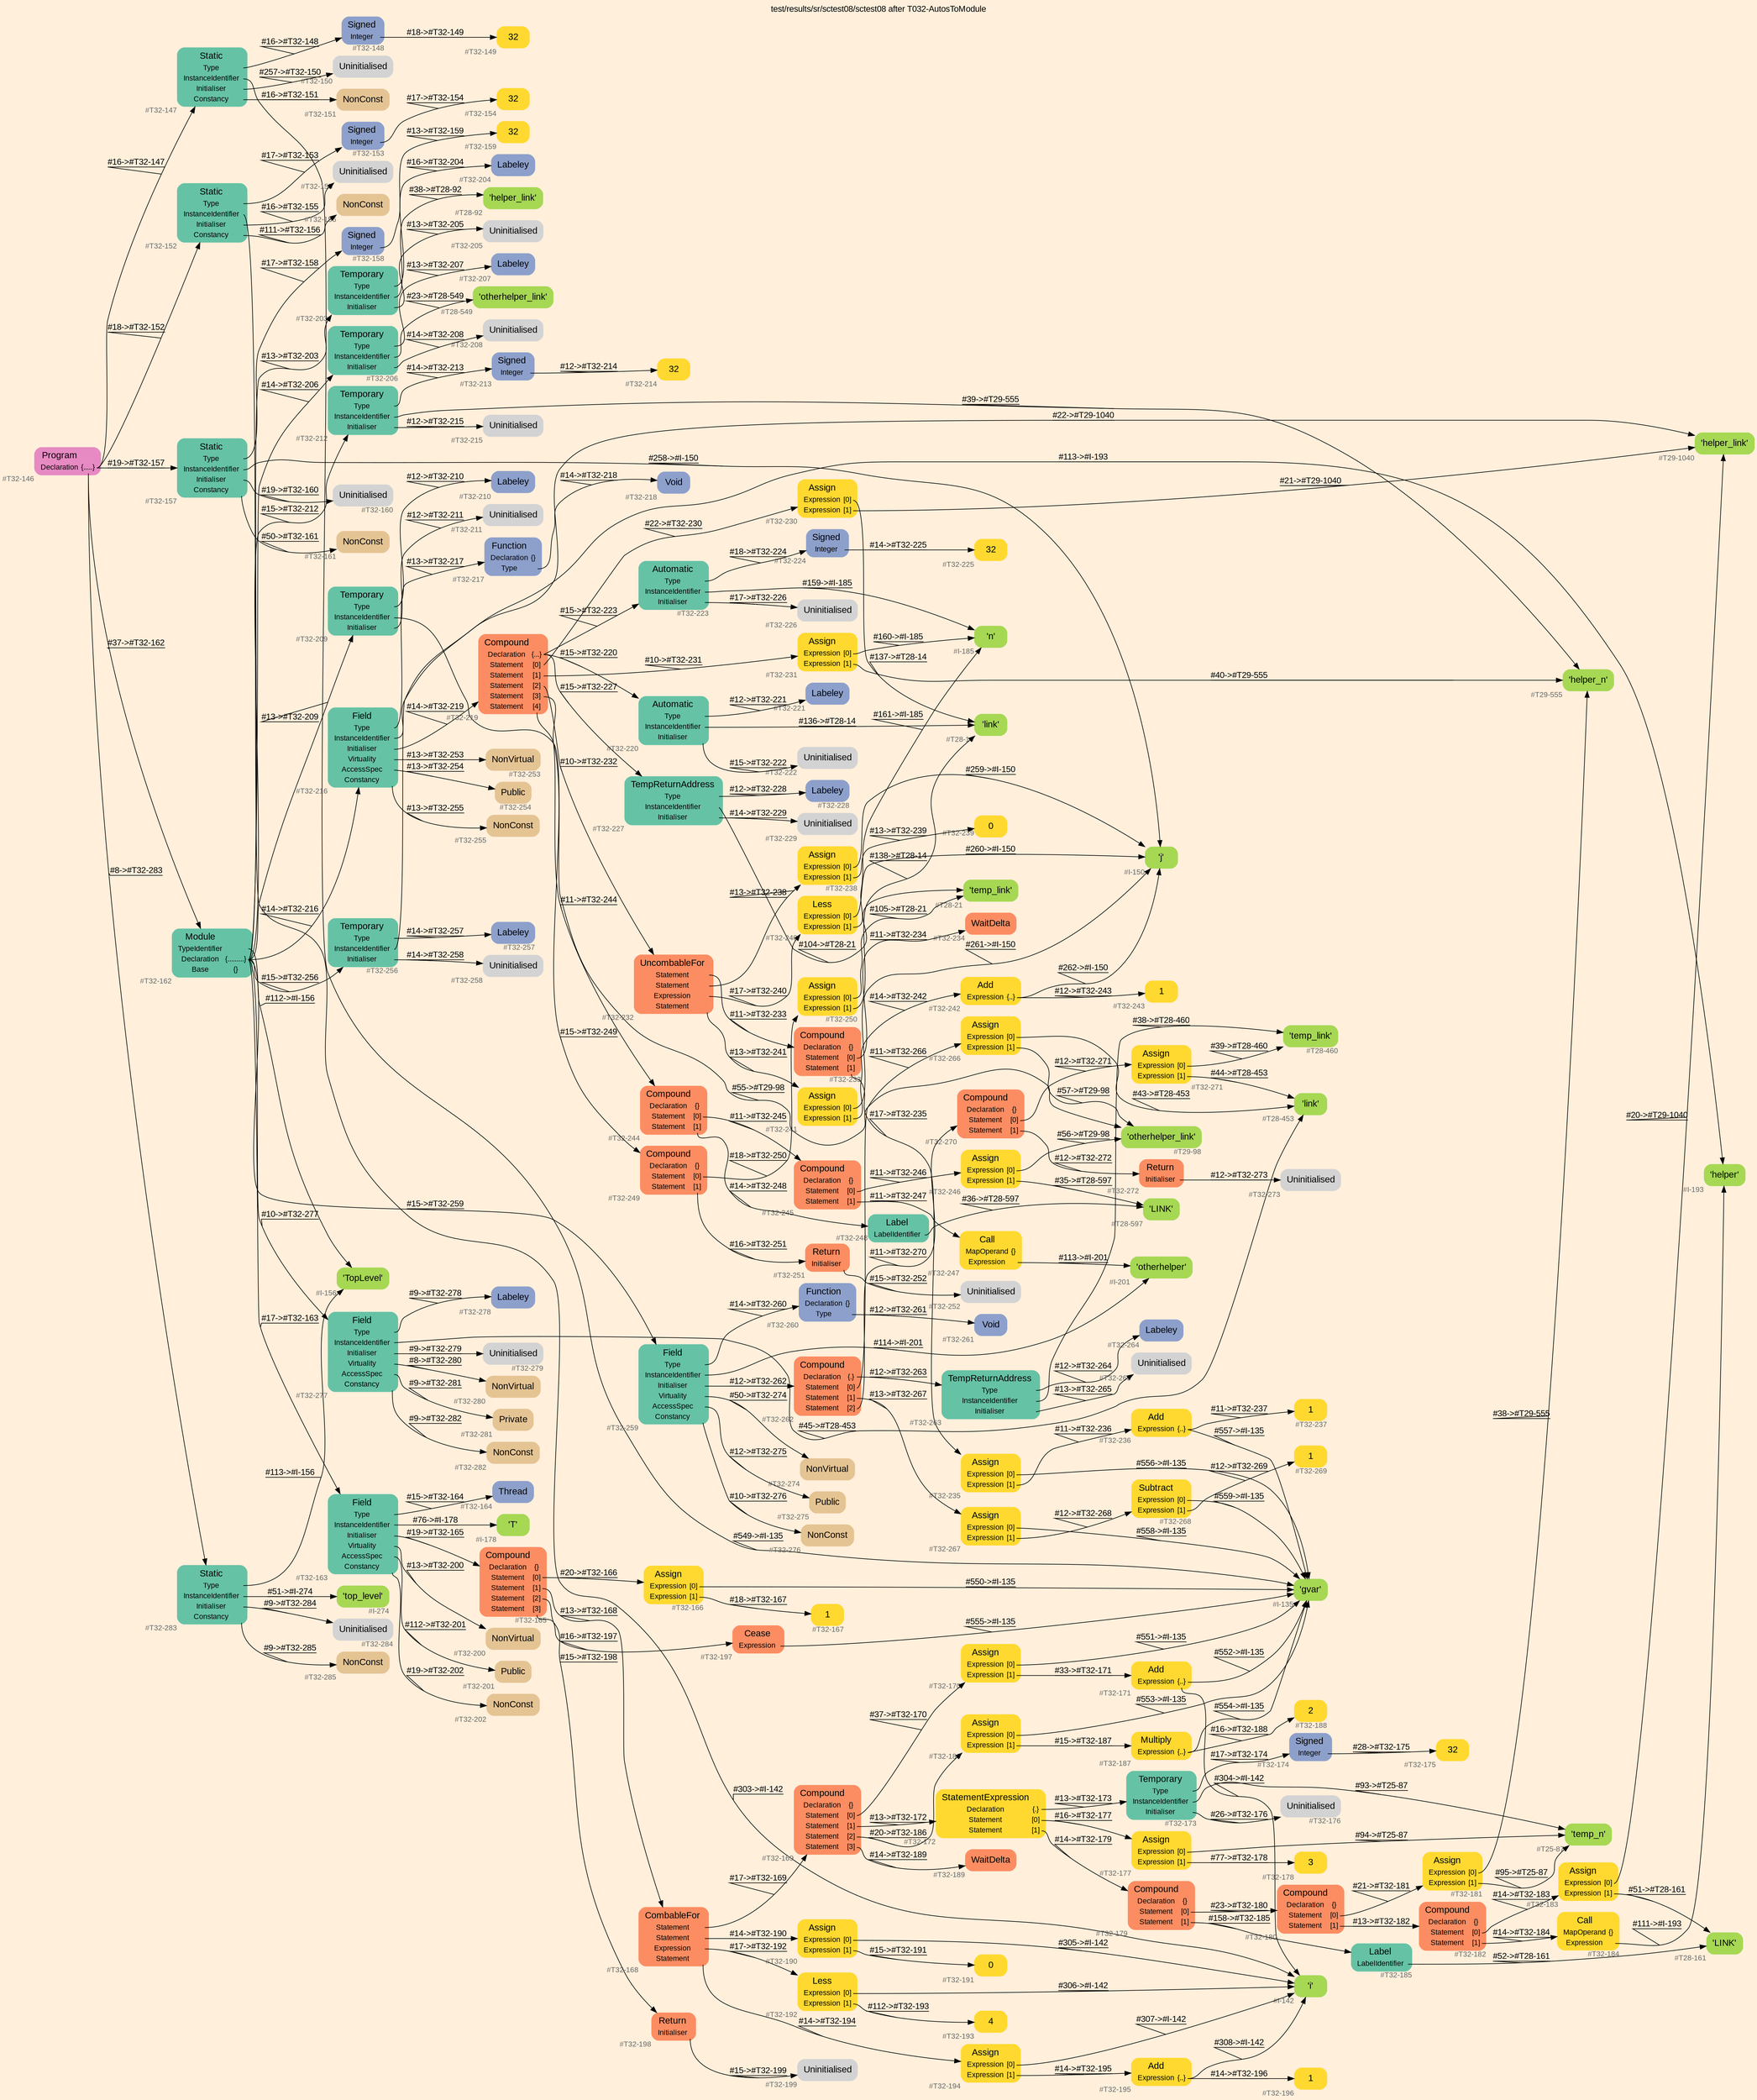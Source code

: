 digraph "test/results/sr/sctest08/sctest08 after T032-AutosToModule" {
label = "test/results/sr/sctest08/sctest08 after T032-AutosToModule"
labelloc = t
graph [
    rankdir = "LR"
    ranksep = 0.3
    bgcolor = antiquewhite1
    color = black
    fontcolor = black
    fontname = "Arial"
];
node [
    fontname = "Arial"
];
edge [
    fontname = "Arial"
];

// -------------------- node figure --------------------
// -------- block #T32-146 ----------
"#T32-146" [
    fillcolor = "/set28/4"
    xlabel = "#T32-146"
    fontsize = "12"
    fontcolor = grey40
    shape = "plaintext"
    label = <<TABLE BORDER="0" CELLBORDER="0" CELLSPACING="0">
     <TR><TD><FONT COLOR="black" POINT-SIZE="15">Program</FONT></TD></TR>
     <TR><TD><FONT COLOR="black" POINT-SIZE="12">Declaration</FONT></TD><TD PORT="port0"><FONT COLOR="black" POINT-SIZE="12">{.....}</FONT></TD></TR>
    </TABLE>>
    style = "rounded,filled"
];

// -------- block #T32-147 ----------
"#T32-147" [
    fillcolor = "/set28/1"
    xlabel = "#T32-147"
    fontsize = "12"
    fontcolor = grey40
    shape = "plaintext"
    label = <<TABLE BORDER="0" CELLBORDER="0" CELLSPACING="0">
     <TR><TD><FONT COLOR="black" POINT-SIZE="15">Static</FONT></TD></TR>
     <TR><TD><FONT COLOR="black" POINT-SIZE="12">Type</FONT></TD><TD PORT="port0"></TD></TR>
     <TR><TD><FONT COLOR="black" POINT-SIZE="12">InstanceIdentifier</FONT></TD><TD PORT="port1"></TD></TR>
     <TR><TD><FONT COLOR="black" POINT-SIZE="12">Initialiser</FONT></TD><TD PORT="port2"></TD></TR>
     <TR><TD><FONT COLOR="black" POINT-SIZE="12">Constancy</FONT></TD><TD PORT="port3"></TD></TR>
    </TABLE>>
    style = "rounded,filled"
];

// -------- block #T32-148 ----------
"#T32-148" [
    fillcolor = "/set28/3"
    xlabel = "#T32-148"
    fontsize = "12"
    fontcolor = grey40
    shape = "plaintext"
    label = <<TABLE BORDER="0" CELLBORDER="0" CELLSPACING="0">
     <TR><TD><FONT COLOR="black" POINT-SIZE="15">Signed</FONT></TD></TR>
     <TR><TD><FONT COLOR="black" POINT-SIZE="12">Integer</FONT></TD><TD PORT="port0"></TD></TR>
    </TABLE>>
    style = "rounded,filled"
];

// -------- block #T32-149 ----------
"#T32-149" [
    fillcolor = "/set28/6"
    xlabel = "#T32-149"
    fontsize = "12"
    fontcolor = grey40
    shape = "plaintext"
    label = <<TABLE BORDER="0" CELLBORDER="0" CELLSPACING="0">
     <TR><TD><FONT COLOR="black" POINT-SIZE="15">32</FONT></TD></TR>
    </TABLE>>
    style = "rounded,filled"
];

// -------- block #I-135 ----------
"#I-135" [
    fillcolor = "/set28/5"
    xlabel = "#I-135"
    fontsize = "12"
    fontcolor = grey40
    shape = "plaintext"
    label = <<TABLE BORDER="0" CELLBORDER="0" CELLSPACING="0">
     <TR><TD><FONT COLOR="black" POINT-SIZE="15">'gvar'</FONT></TD></TR>
    </TABLE>>
    style = "rounded,filled"
];

// -------- block #T32-150 ----------
"#T32-150" [
    xlabel = "#T32-150"
    fontsize = "12"
    fontcolor = grey40
    shape = "plaintext"
    label = <<TABLE BORDER="0" CELLBORDER="0" CELLSPACING="0">
     <TR><TD><FONT COLOR="black" POINT-SIZE="15">Uninitialised</FONT></TD></TR>
    </TABLE>>
    style = "rounded,filled"
];

// -------- block #T32-151 ----------
"#T32-151" [
    fillcolor = "/set28/7"
    xlabel = "#T32-151"
    fontsize = "12"
    fontcolor = grey40
    shape = "plaintext"
    label = <<TABLE BORDER="0" CELLBORDER="0" CELLSPACING="0">
     <TR><TD><FONT COLOR="black" POINT-SIZE="15">NonConst</FONT></TD></TR>
    </TABLE>>
    style = "rounded,filled"
];

// -------- block #T32-152 ----------
"#T32-152" [
    fillcolor = "/set28/1"
    xlabel = "#T32-152"
    fontsize = "12"
    fontcolor = grey40
    shape = "plaintext"
    label = <<TABLE BORDER="0" CELLBORDER="0" CELLSPACING="0">
     <TR><TD><FONT COLOR="black" POINT-SIZE="15">Static</FONT></TD></TR>
     <TR><TD><FONT COLOR="black" POINT-SIZE="12">Type</FONT></TD><TD PORT="port0"></TD></TR>
     <TR><TD><FONT COLOR="black" POINT-SIZE="12">InstanceIdentifier</FONT></TD><TD PORT="port1"></TD></TR>
     <TR><TD><FONT COLOR="black" POINT-SIZE="12">Initialiser</FONT></TD><TD PORT="port2"></TD></TR>
     <TR><TD><FONT COLOR="black" POINT-SIZE="12">Constancy</FONT></TD><TD PORT="port3"></TD></TR>
    </TABLE>>
    style = "rounded,filled"
];

// -------- block #T32-153 ----------
"#T32-153" [
    fillcolor = "/set28/3"
    xlabel = "#T32-153"
    fontsize = "12"
    fontcolor = grey40
    shape = "plaintext"
    label = <<TABLE BORDER="0" CELLBORDER="0" CELLSPACING="0">
     <TR><TD><FONT COLOR="black" POINT-SIZE="15">Signed</FONT></TD></TR>
     <TR><TD><FONT COLOR="black" POINT-SIZE="12">Integer</FONT></TD><TD PORT="port0"></TD></TR>
    </TABLE>>
    style = "rounded,filled"
];

// -------- block #T32-154 ----------
"#T32-154" [
    fillcolor = "/set28/6"
    xlabel = "#T32-154"
    fontsize = "12"
    fontcolor = grey40
    shape = "plaintext"
    label = <<TABLE BORDER="0" CELLBORDER="0" CELLSPACING="0">
     <TR><TD><FONT COLOR="black" POINT-SIZE="15">32</FONT></TD></TR>
    </TABLE>>
    style = "rounded,filled"
];

// -------- block #I-142 ----------
"#I-142" [
    fillcolor = "/set28/5"
    xlabel = "#I-142"
    fontsize = "12"
    fontcolor = grey40
    shape = "plaintext"
    label = <<TABLE BORDER="0" CELLBORDER="0" CELLSPACING="0">
     <TR><TD><FONT COLOR="black" POINT-SIZE="15">'i'</FONT></TD></TR>
    </TABLE>>
    style = "rounded,filled"
];

// -------- block #T32-155 ----------
"#T32-155" [
    xlabel = "#T32-155"
    fontsize = "12"
    fontcolor = grey40
    shape = "plaintext"
    label = <<TABLE BORDER="0" CELLBORDER="0" CELLSPACING="0">
     <TR><TD><FONT COLOR="black" POINT-SIZE="15">Uninitialised</FONT></TD></TR>
    </TABLE>>
    style = "rounded,filled"
];

// -------- block #T32-156 ----------
"#T32-156" [
    fillcolor = "/set28/7"
    xlabel = "#T32-156"
    fontsize = "12"
    fontcolor = grey40
    shape = "plaintext"
    label = <<TABLE BORDER="0" CELLBORDER="0" CELLSPACING="0">
     <TR><TD><FONT COLOR="black" POINT-SIZE="15">NonConst</FONT></TD></TR>
    </TABLE>>
    style = "rounded,filled"
];

// -------- block #T32-157 ----------
"#T32-157" [
    fillcolor = "/set28/1"
    xlabel = "#T32-157"
    fontsize = "12"
    fontcolor = grey40
    shape = "plaintext"
    label = <<TABLE BORDER="0" CELLBORDER="0" CELLSPACING="0">
     <TR><TD><FONT COLOR="black" POINT-SIZE="15">Static</FONT></TD></TR>
     <TR><TD><FONT COLOR="black" POINT-SIZE="12">Type</FONT></TD><TD PORT="port0"></TD></TR>
     <TR><TD><FONT COLOR="black" POINT-SIZE="12">InstanceIdentifier</FONT></TD><TD PORT="port1"></TD></TR>
     <TR><TD><FONT COLOR="black" POINT-SIZE="12">Initialiser</FONT></TD><TD PORT="port2"></TD></TR>
     <TR><TD><FONT COLOR="black" POINT-SIZE="12">Constancy</FONT></TD><TD PORT="port3"></TD></TR>
    </TABLE>>
    style = "rounded,filled"
];

// -------- block #T32-158 ----------
"#T32-158" [
    fillcolor = "/set28/3"
    xlabel = "#T32-158"
    fontsize = "12"
    fontcolor = grey40
    shape = "plaintext"
    label = <<TABLE BORDER="0" CELLBORDER="0" CELLSPACING="0">
     <TR><TD><FONT COLOR="black" POINT-SIZE="15">Signed</FONT></TD></TR>
     <TR><TD><FONT COLOR="black" POINT-SIZE="12">Integer</FONT></TD><TD PORT="port0"></TD></TR>
    </TABLE>>
    style = "rounded,filled"
];

// -------- block #T32-159 ----------
"#T32-159" [
    fillcolor = "/set28/6"
    xlabel = "#T32-159"
    fontsize = "12"
    fontcolor = grey40
    shape = "plaintext"
    label = <<TABLE BORDER="0" CELLBORDER="0" CELLSPACING="0">
     <TR><TD><FONT COLOR="black" POINT-SIZE="15">32</FONT></TD></TR>
    </TABLE>>
    style = "rounded,filled"
];

// -------- block #I-150 ----------
"#I-150" [
    fillcolor = "/set28/5"
    xlabel = "#I-150"
    fontsize = "12"
    fontcolor = grey40
    shape = "plaintext"
    label = <<TABLE BORDER="0" CELLBORDER="0" CELLSPACING="0">
     <TR><TD><FONT COLOR="black" POINT-SIZE="15">'j'</FONT></TD></TR>
    </TABLE>>
    style = "rounded,filled"
];

// -------- block #T32-160 ----------
"#T32-160" [
    xlabel = "#T32-160"
    fontsize = "12"
    fontcolor = grey40
    shape = "plaintext"
    label = <<TABLE BORDER="0" CELLBORDER="0" CELLSPACING="0">
     <TR><TD><FONT COLOR="black" POINT-SIZE="15">Uninitialised</FONT></TD></TR>
    </TABLE>>
    style = "rounded,filled"
];

// -------- block #T32-161 ----------
"#T32-161" [
    fillcolor = "/set28/7"
    xlabel = "#T32-161"
    fontsize = "12"
    fontcolor = grey40
    shape = "plaintext"
    label = <<TABLE BORDER="0" CELLBORDER="0" CELLSPACING="0">
     <TR><TD><FONT COLOR="black" POINT-SIZE="15">NonConst</FONT></TD></TR>
    </TABLE>>
    style = "rounded,filled"
];

// -------- block #T32-162 ----------
"#T32-162" [
    fillcolor = "/set28/1"
    xlabel = "#T32-162"
    fontsize = "12"
    fontcolor = grey40
    shape = "plaintext"
    label = <<TABLE BORDER="0" CELLBORDER="0" CELLSPACING="0">
     <TR><TD><FONT COLOR="black" POINT-SIZE="15">Module</FONT></TD></TR>
     <TR><TD><FONT COLOR="black" POINT-SIZE="12">TypeIdentifier</FONT></TD><TD PORT="port0"></TD></TR>
     <TR><TD><FONT COLOR="black" POINT-SIZE="12">Declaration</FONT></TD><TD PORT="port1"><FONT COLOR="black" POINT-SIZE="12">{.........}</FONT></TD></TR>
     <TR><TD><FONT COLOR="black" POINT-SIZE="12">Base</FONT></TD><TD PORT="port2"><FONT COLOR="black" POINT-SIZE="12">{}</FONT></TD></TR>
    </TABLE>>
    style = "rounded,filled"
];

// -------- block #I-156 ----------
"#I-156" [
    fillcolor = "/set28/5"
    xlabel = "#I-156"
    fontsize = "12"
    fontcolor = grey40
    shape = "plaintext"
    label = <<TABLE BORDER="0" CELLBORDER="0" CELLSPACING="0">
     <TR><TD><FONT COLOR="black" POINT-SIZE="15">'TopLevel'</FONT></TD></TR>
    </TABLE>>
    style = "rounded,filled"
];

// -------- block #T32-163 ----------
"#T32-163" [
    fillcolor = "/set28/1"
    xlabel = "#T32-163"
    fontsize = "12"
    fontcolor = grey40
    shape = "plaintext"
    label = <<TABLE BORDER="0" CELLBORDER="0" CELLSPACING="0">
     <TR><TD><FONT COLOR="black" POINT-SIZE="15">Field</FONT></TD></TR>
     <TR><TD><FONT COLOR="black" POINT-SIZE="12">Type</FONT></TD><TD PORT="port0"></TD></TR>
     <TR><TD><FONT COLOR="black" POINT-SIZE="12">InstanceIdentifier</FONT></TD><TD PORT="port1"></TD></TR>
     <TR><TD><FONT COLOR="black" POINT-SIZE="12">Initialiser</FONT></TD><TD PORT="port2"></TD></TR>
     <TR><TD><FONT COLOR="black" POINT-SIZE="12">Virtuality</FONT></TD><TD PORT="port3"></TD></TR>
     <TR><TD><FONT COLOR="black" POINT-SIZE="12">AccessSpec</FONT></TD><TD PORT="port4"></TD></TR>
     <TR><TD><FONT COLOR="black" POINT-SIZE="12">Constancy</FONT></TD><TD PORT="port5"></TD></TR>
    </TABLE>>
    style = "rounded,filled"
];

// -------- block #T32-164 ----------
"#T32-164" [
    fillcolor = "/set28/3"
    xlabel = "#T32-164"
    fontsize = "12"
    fontcolor = grey40
    shape = "plaintext"
    label = <<TABLE BORDER="0" CELLBORDER="0" CELLSPACING="0">
     <TR><TD><FONT COLOR="black" POINT-SIZE="15">Thread</FONT></TD></TR>
    </TABLE>>
    style = "rounded,filled"
];

// -------- block #I-178 ----------
"#I-178" [
    fillcolor = "/set28/5"
    xlabel = "#I-178"
    fontsize = "12"
    fontcolor = grey40
    shape = "plaintext"
    label = <<TABLE BORDER="0" CELLBORDER="0" CELLSPACING="0">
     <TR><TD><FONT COLOR="black" POINT-SIZE="15">'T'</FONT></TD></TR>
    </TABLE>>
    style = "rounded,filled"
];

// -------- block #T32-165 ----------
"#T32-165" [
    fillcolor = "/set28/2"
    xlabel = "#T32-165"
    fontsize = "12"
    fontcolor = grey40
    shape = "plaintext"
    label = <<TABLE BORDER="0" CELLBORDER="0" CELLSPACING="0">
     <TR><TD><FONT COLOR="black" POINT-SIZE="15">Compound</FONT></TD></TR>
     <TR><TD><FONT COLOR="black" POINT-SIZE="12">Declaration</FONT></TD><TD PORT="port0"><FONT COLOR="black" POINT-SIZE="12">{}</FONT></TD></TR>
     <TR><TD><FONT COLOR="black" POINT-SIZE="12">Statement</FONT></TD><TD PORT="port1"><FONT COLOR="black" POINT-SIZE="12">[0]</FONT></TD></TR>
     <TR><TD><FONT COLOR="black" POINT-SIZE="12">Statement</FONT></TD><TD PORT="port2"><FONT COLOR="black" POINT-SIZE="12">[1]</FONT></TD></TR>
     <TR><TD><FONT COLOR="black" POINT-SIZE="12">Statement</FONT></TD><TD PORT="port3"><FONT COLOR="black" POINT-SIZE="12">[2]</FONT></TD></TR>
     <TR><TD><FONT COLOR="black" POINT-SIZE="12">Statement</FONT></TD><TD PORT="port4"><FONT COLOR="black" POINT-SIZE="12">[3]</FONT></TD></TR>
    </TABLE>>
    style = "rounded,filled"
];

// -------- block #T32-166 ----------
"#T32-166" [
    fillcolor = "/set28/6"
    xlabel = "#T32-166"
    fontsize = "12"
    fontcolor = grey40
    shape = "plaintext"
    label = <<TABLE BORDER="0" CELLBORDER="0" CELLSPACING="0">
     <TR><TD><FONT COLOR="black" POINT-SIZE="15">Assign</FONT></TD></TR>
     <TR><TD><FONT COLOR="black" POINT-SIZE="12">Expression</FONT></TD><TD PORT="port0"><FONT COLOR="black" POINT-SIZE="12">[0]</FONT></TD></TR>
     <TR><TD><FONT COLOR="black" POINT-SIZE="12">Expression</FONT></TD><TD PORT="port1"><FONT COLOR="black" POINT-SIZE="12">[1]</FONT></TD></TR>
    </TABLE>>
    style = "rounded,filled"
];

// -------- block #T32-167 ----------
"#T32-167" [
    fillcolor = "/set28/6"
    xlabel = "#T32-167"
    fontsize = "12"
    fontcolor = grey40
    shape = "plaintext"
    label = <<TABLE BORDER="0" CELLBORDER="0" CELLSPACING="0">
     <TR><TD><FONT COLOR="black" POINT-SIZE="15">1</FONT></TD></TR>
    </TABLE>>
    style = "rounded,filled"
];

// -------- block #T32-168 ----------
"#T32-168" [
    fillcolor = "/set28/2"
    xlabel = "#T32-168"
    fontsize = "12"
    fontcolor = grey40
    shape = "plaintext"
    label = <<TABLE BORDER="0" CELLBORDER="0" CELLSPACING="0">
     <TR><TD><FONT COLOR="black" POINT-SIZE="15">CombableFor</FONT></TD></TR>
     <TR><TD><FONT COLOR="black" POINT-SIZE="12">Statement</FONT></TD><TD PORT="port0"></TD></TR>
     <TR><TD><FONT COLOR="black" POINT-SIZE="12">Statement</FONT></TD><TD PORT="port1"></TD></TR>
     <TR><TD><FONT COLOR="black" POINT-SIZE="12">Expression</FONT></TD><TD PORT="port2"></TD></TR>
     <TR><TD><FONT COLOR="black" POINT-SIZE="12">Statement</FONT></TD><TD PORT="port3"></TD></TR>
    </TABLE>>
    style = "rounded,filled"
];

// -------- block #T32-169 ----------
"#T32-169" [
    fillcolor = "/set28/2"
    xlabel = "#T32-169"
    fontsize = "12"
    fontcolor = grey40
    shape = "plaintext"
    label = <<TABLE BORDER="0" CELLBORDER="0" CELLSPACING="0">
     <TR><TD><FONT COLOR="black" POINT-SIZE="15">Compound</FONT></TD></TR>
     <TR><TD><FONT COLOR="black" POINT-SIZE="12">Declaration</FONT></TD><TD PORT="port0"><FONT COLOR="black" POINT-SIZE="12">{}</FONT></TD></TR>
     <TR><TD><FONT COLOR="black" POINT-SIZE="12">Statement</FONT></TD><TD PORT="port1"><FONT COLOR="black" POINT-SIZE="12">[0]</FONT></TD></TR>
     <TR><TD><FONT COLOR="black" POINT-SIZE="12">Statement</FONT></TD><TD PORT="port2"><FONT COLOR="black" POINT-SIZE="12">[1]</FONT></TD></TR>
     <TR><TD><FONT COLOR="black" POINT-SIZE="12">Statement</FONT></TD><TD PORT="port3"><FONT COLOR="black" POINT-SIZE="12">[2]</FONT></TD></TR>
     <TR><TD><FONT COLOR="black" POINT-SIZE="12">Statement</FONT></TD><TD PORT="port4"><FONT COLOR="black" POINT-SIZE="12">[3]</FONT></TD></TR>
    </TABLE>>
    style = "rounded,filled"
];

// -------- block #T32-170 ----------
"#T32-170" [
    fillcolor = "/set28/6"
    xlabel = "#T32-170"
    fontsize = "12"
    fontcolor = grey40
    shape = "plaintext"
    label = <<TABLE BORDER="0" CELLBORDER="0" CELLSPACING="0">
     <TR><TD><FONT COLOR="black" POINT-SIZE="15">Assign</FONT></TD></TR>
     <TR><TD><FONT COLOR="black" POINT-SIZE="12">Expression</FONT></TD><TD PORT="port0"><FONT COLOR="black" POINT-SIZE="12">[0]</FONT></TD></TR>
     <TR><TD><FONT COLOR="black" POINT-SIZE="12">Expression</FONT></TD><TD PORT="port1"><FONT COLOR="black" POINT-SIZE="12">[1]</FONT></TD></TR>
    </TABLE>>
    style = "rounded,filled"
];

// -------- block #T32-171 ----------
"#T32-171" [
    fillcolor = "/set28/6"
    xlabel = "#T32-171"
    fontsize = "12"
    fontcolor = grey40
    shape = "plaintext"
    label = <<TABLE BORDER="0" CELLBORDER="0" CELLSPACING="0">
     <TR><TD><FONT COLOR="black" POINT-SIZE="15">Add</FONT></TD></TR>
     <TR><TD><FONT COLOR="black" POINT-SIZE="12">Expression</FONT></TD><TD PORT="port0"><FONT COLOR="black" POINT-SIZE="12">{..}</FONT></TD></TR>
    </TABLE>>
    style = "rounded,filled"
];

// -------- block #T32-172 ----------
"#T32-172" [
    fillcolor = "/set28/6"
    xlabel = "#T32-172"
    fontsize = "12"
    fontcolor = grey40
    shape = "plaintext"
    label = <<TABLE BORDER="0" CELLBORDER="0" CELLSPACING="0">
     <TR><TD><FONT COLOR="black" POINT-SIZE="15">StatementExpression</FONT></TD></TR>
     <TR><TD><FONT COLOR="black" POINT-SIZE="12">Declaration</FONT></TD><TD PORT="port0"><FONT COLOR="black" POINT-SIZE="12">{.}</FONT></TD></TR>
     <TR><TD><FONT COLOR="black" POINT-SIZE="12">Statement</FONT></TD><TD PORT="port1"><FONT COLOR="black" POINT-SIZE="12">[0]</FONT></TD></TR>
     <TR><TD><FONT COLOR="black" POINT-SIZE="12">Statement</FONT></TD><TD PORT="port2"><FONT COLOR="black" POINT-SIZE="12">[1]</FONT></TD></TR>
    </TABLE>>
    style = "rounded,filled"
];

// -------- block #T32-173 ----------
"#T32-173" [
    fillcolor = "/set28/1"
    xlabel = "#T32-173"
    fontsize = "12"
    fontcolor = grey40
    shape = "plaintext"
    label = <<TABLE BORDER="0" CELLBORDER="0" CELLSPACING="0">
     <TR><TD><FONT COLOR="black" POINT-SIZE="15">Temporary</FONT></TD></TR>
     <TR><TD><FONT COLOR="black" POINT-SIZE="12">Type</FONT></TD><TD PORT="port0"></TD></TR>
     <TR><TD><FONT COLOR="black" POINT-SIZE="12">InstanceIdentifier</FONT></TD><TD PORT="port1"></TD></TR>
     <TR><TD><FONT COLOR="black" POINT-SIZE="12">Initialiser</FONT></TD><TD PORT="port2"></TD></TR>
    </TABLE>>
    style = "rounded,filled"
];

// -------- block #T32-174 ----------
"#T32-174" [
    fillcolor = "/set28/3"
    xlabel = "#T32-174"
    fontsize = "12"
    fontcolor = grey40
    shape = "plaintext"
    label = <<TABLE BORDER="0" CELLBORDER="0" CELLSPACING="0">
     <TR><TD><FONT COLOR="black" POINT-SIZE="15">Signed</FONT></TD></TR>
     <TR><TD><FONT COLOR="black" POINT-SIZE="12">Integer</FONT></TD><TD PORT="port0"></TD></TR>
    </TABLE>>
    style = "rounded,filled"
];

// -------- block #T32-175 ----------
"#T32-175" [
    fillcolor = "/set28/6"
    xlabel = "#T32-175"
    fontsize = "12"
    fontcolor = grey40
    shape = "plaintext"
    label = <<TABLE BORDER="0" CELLBORDER="0" CELLSPACING="0">
     <TR><TD><FONT COLOR="black" POINT-SIZE="15">32</FONT></TD></TR>
    </TABLE>>
    style = "rounded,filled"
];

// -------- block #T25-87 ----------
"#T25-87" [
    fillcolor = "/set28/5"
    xlabel = "#T25-87"
    fontsize = "12"
    fontcolor = grey40
    shape = "plaintext"
    label = <<TABLE BORDER="0" CELLBORDER="0" CELLSPACING="0">
     <TR><TD><FONT COLOR="black" POINT-SIZE="15">'temp_n'</FONT></TD></TR>
    </TABLE>>
    style = "rounded,filled"
];

// -------- block #T32-176 ----------
"#T32-176" [
    xlabel = "#T32-176"
    fontsize = "12"
    fontcolor = grey40
    shape = "plaintext"
    label = <<TABLE BORDER="0" CELLBORDER="0" CELLSPACING="0">
     <TR><TD><FONT COLOR="black" POINT-SIZE="15">Uninitialised</FONT></TD></TR>
    </TABLE>>
    style = "rounded,filled"
];

// -------- block #T32-177 ----------
"#T32-177" [
    fillcolor = "/set28/6"
    xlabel = "#T32-177"
    fontsize = "12"
    fontcolor = grey40
    shape = "plaintext"
    label = <<TABLE BORDER="0" CELLBORDER="0" CELLSPACING="0">
     <TR><TD><FONT COLOR="black" POINT-SIZE="15">Assign</FONT></TD></TR>
     <TR><TD><FONT COLOR="black" POINT-SIZE="12">Expression</FONT></TD><TD PORT="port0"><FONT COLOR="black" POINT-SIZE="12">[0]</FONT></TD></TR>
     <TR><TD><FONT COLOR="black" POINT-SIZE="12">Expression</FONT></TD><TD PORT="port1"><FONT COLOR="black" POINT-SIZE="12">[1]</FONT></TD></TR>
    </TABLE>>
    style = "rounded,filled"
];

// -------- block #T32-178 ----------
"#T32-178" [
    fillcolor = "/set28/6"
    xlabel = "#T32-178"
    fontsize = "12"
    fontcolor = grey40
    shape = "plaintext"
    label = <<TABLE BORDER="0" CELLBORDER="0" CELLSPACING="0">
     <TR><TD><FONT COLOR="black" POINT-SIZE="15">3</FONT></TD></TR>
    </TABLE>>
    style = "rounded,filled"
];

// -------- block #T32-179 ----------
"#T32-179" [
    fillcolor = "/set28/2"
    xlabel = "#T32-179"
    fontsize = "12"
    fontcolor = grey40
    shape = "plaintext"
    label = <<TABLE BORDER="0" CELLBORDER="0" CELLSPACING="0">
     <TR><TD><FONT COLOR="black" POINT-SIZE="15">Compound</FONT></TD></TR>
     <TR><TD><FONT COLOR="black" POINT-SIZE="12">Declaration</FONT></TD><TD PORT="port0"><FONT COLOR="black" POINT-SIZE="12">{}</FONT></TD></TR>
     <TR><TD><FONT COLOR="black" POINT-SIZE="12">Statement</FONT></TD><TD PORT="port1"><FONT COLOR="black" POINT-SIZE="12">[0]</FONT></TD></TR>
     <TR><TD><FONT COLOR="black" POINT-SIZE="12">Statement</FONT></TD><TD PORT="port2"><FONT COLOR="black" POINT-SIZE="12">[1]</FONT></TD></TR>
    </TABLE>>
    style = "rounded,filled"
];

// -------- block #T32-180 ----------
"#T32-180" [
    fillcolor = "/set28/2"
    xlabel = "#T32-180"
    fontsize = "12"
    fontcolor = grey40
    shape = "plaintext"
    label = <<TABLE BORDER="0" CELLBORDER="0" CELLSPACING="0">
     <TR><TD><FONT COLOR="black" POINT-SIZE="15">Compound</FONT></TD></TR>
     <TR><TD><FONT COLOR="black" POINT-SIZE="12">Declaration</FONT></TD><TD PORT="port0"><FONT COLOR="black" POINT-SIZE="12">{}</FONT></TD></TR>
     <TR><TD><FONT COLOR="black" POINT-SIZE="12">Statement</FONT></TD><TD PORT="port1"><FONT COLOR="black" POINT-SIZE="12">[0]</FONT></TD></TR>
     <TR><TD><FONT COLOR="black" POINT-SIZE="12">Statement</FONT></TD><TD PORT="port2"><FONT COLOR="black" POINT-SIZE="12">[1]</FONT></TD></TR>
    </TABLE>>
    style = "rounded,filled"
];

// -------- block #T32-181 ----------
"#T32-181" [
    fillcolor = "/set28/6"
    xlabel = "#T32-181"
    fontsize = "12"
    fontcolor = grey40
    shape = "plaintext"
    label = <<TABLE BORDER="0" CELLBORDER="0" CELLSPACING="0">
     <TR><TD><FONT COLOR="black" POINT-SIZE="15">Assign</FONT></TD></TR>
     <TR><TD><FONT COLOR="black" POINT-SIZE="12">Expression</FONT></TD><TD PORT="port0"><FONT COLOR="black" POINT-SIZE="12">[0]</FONT></TD></TR>
     <TR><TD><FONT COLOR="black" POINT-SIZE="12">Expression</FONT></TD><TD PORT="port1"><FONT COLOR="black" POINT-SIZE="12">[1]</FONT></TD></TR>
    </TABLE>>
    style = "rounded,filled"
];

// -------- block #T29-555 ----------
"#T29-555" [
    fillcolor = "/set28/5"
    xlabel = "#T29-555"
    fontsize = "12"
    fontcolor = grey40
    shape = "plaintext"
    label = <<TABLE BORDER="0" CELLBORDER="0" CELLSPACING="0">
     <TR><TD><FONT COLOR="black" POINT-SIZE="15">'helper_n'</FONT></TD></TR>
    </TABLE>>
    style = "rounded,filled"
];

// -------- block #T32-182 ----------
"#T32-182" [
    fillcolor = "/set28/2"
    xlabel = "#T32-182"
    fontsize = "12"
    fontcolor = grey40
    shape = "plaintext"
    label = <<TABLE BORDER="0" CELLBORDER="0" CELLSPACING="0">
     <TR><TD><FONT COLOR="black" POINT-SIZE="15">Compound</FONT></TD></TR>
     <TR><TD><FONT COLOR="black" POINT-SIZE="12">Declaration</FONT></TD><TD PORT="port0"><FONT COLOR="black" POINT-SIZE="12">{}</FONT></TD></TR>
     <TR><TD><FONT COLOR="black" POINT-SIZE="12">Statement</FONT></TD><TD PORT="port1"><FONT COLOR="black" POINT-SIZE="12">[0]</FONT></TD></TR>
     <TR><TD><FONT COLOR="black" POINT-SIZE="12">Statement</FONT></TD><TD PORT="port2"><FONT COLOR="black" POINT-SIZE="12">[1]</FONT></TD></TR>
    </TABLE>>
    style = "rounded,filled"
];

// -------- block #T32-183 ----------
"#T32-183" [
    fillcolor = "/set28/6"
    xlabel = "#T32-183"
    fontsize = "12"
    fontcolor = grey40
    shape = "plaintext"
    label = <<TABLE BORDER="0" CELLBORDER="0" CELLSPACING="0">
     <TR><TD><FONT COLOR="black" POINT-SIZE="15">Assign</FONT></TD></TR>
     <TR><TD><FONT COLOR="black" POINT-SIZE="12">Expression</FONT></TD><TD PORT="port0"><FONT COLOR="black" POINT-SIZE="12">[0]</FONT></TD></TR>
     <TR><TD><FONT COLOR="black" POINT-SIZE="12">Expression</FONT></TD><TD PORT="port1"><FONT COLOR="black" POINT-SIZE="12">[1]</FONT></TD></TR>
    </TABLE>>
    style = "rounded,filled"
];

// -------- block #T29-1040 ----------
"#T29-1040" [
    fillcolor = "/set28/5"
    xlabel = "#T29-1040"
    fontsize = "12"
    fontcolor = grey40
    shape = "plaintext"
    label = <<TABLE BORDER="0" CELLBORDER="0" CELLSPACING="0">
     <TR><TD><FONT COLOR="black" POINT-SIZE="15">'helper_link'</FONT></TD></TR>
    </TABLE>>
    style = "rounded,filled"
];

// -------- block #T28-161 ----------
"#T28-161" [
    fillcolor = "/set28/5"
    xlabel = "#T28-161"
    fontsize = "12"
    fontcolor = grey40
    shape = "plaintext"
    label = <<TABLE BORDER="0" CELLBORDER="0" CELLSPACING="0">
     <TR><TD><FONT COLOR="black" POINT-SIZE="15">'LINK'</FONT></TD></TR>
    </TABLE>>
    style = "rounded,filled"
];

// -------- block #T32-184 ----------
"#T32-184" [
    fillcolor = "/set28/6"
    xlabel = "#T32-184"
    fontsize = "12"
    fontcolor = grey40
    shape = "plaintext"
    label = <<TABLE BORDER="0" CELLBORDER="0" CELLSPACING="0">
     <TR><TD><FONT COLOR="black" POINT-SIZE="15">Call</FONT></TD></TR>
     <TR><TD><FONT COLOR="black" POINT-SIZE="12">MapOperand</FONT></TD><TD PORT="port0"><FONT COLOR="black" POINT-SIZE="12">{}</FONT></TD></TR>
     <TR><TD><FONT COLOR="black" POINT-SIZE="12">Expression</FONT></TD><TD PORT="port1"></TD></TR>
    </TABLE>>
    style = "rounded,filled"
];

// -------- block #I-193 ----------
"#I-193" [
    fillcolor = "/set28/5"
    xlabel = "#I-193"
    fontsize = "12"
    fontcolor = grey40
    shape = "plaintext"
    label = <<TABLE BORDER="0" CELLBORDER="0" CELLSPACING="0">
     <TR><TD><FONT COLOR="black" POINT-SIZE="15">'helper'</FONT></TD></TR>
    </TABLE>>
    style = "rounded,filled"
];

// -------- block #T32-185 ----------
"#T32-185" [
    fillcolor = "/set28/1"
    xlabel = "#T32-185"
    fontsize = "12"
    fontcolor = grey40
    shape = "plaintext"
    label = <<TABLE BORDER="0" CELLBORDER="0" CELLSPACING="0">
     <TR><TD><FONT COLOR="black" POINT-SIZE="15">Label</FONT></TD></TR>
     <TR><TD><FONT COLOR="black" POINT-SIZE="12">LabelIdentifier</FONT></TD><TD PORT="port0"></TD></TR>
    </TABLE>>
    style = "rounded,filled"
];

// -------- block #T32-186 ----------
"#T32-186" [
    fillcolor = "/set28/6"
    xlabel = "#T32-186"
    fontsize = "12"
    fontcolor = grey40
    shape = "plaintext"
    label = <<TABLE BORDER="0" CELLBORDER="0" CELLSPACING="0">
     <TR><TD><FONT COLOR="black" POINT-SIZE="15">Assign</FONT></TD></TR>
     <TR><TD><FONT COLOR="black" POINT-SIZE="12">Expression</FONT></TD><TD PORT="port0"><FONT COLOR="black" POINT-SIZE="12">[0]</FONT></TD></TR>
     <TR><TD><FONT COLOR="black" POINT-SIZE="12">Expression</FONT></TD><TD PORT="port1"><FONT COLOR="black" POINT-SIZE="12">[1]</FONT></TD></TR>
    </TABLE>>
    style = "rounded,filled"
];

// -------- block #T32-187 ----------
"#T32-187" [
    fillcolor = "/set28/6"
    xlabel = "#T32-187"
    fontsize = "12"
    fontcolor = grey40
    shape = "plaintext"
    label = <<TABLE BORDER="0" CELLBORDER="0" CELLSPACING="0">
     <TR><TD><FONT COLOR="black" POINT-SIZE="15">Multiply</FONT></TD></TR>
     <TR><TD><FONT COLOR="black" POINT-SIZE="12">Expression</FONT></TD><TD PORT="port0"><FONT COLOR="black" POINT-SIZE="12">{..}</FONT></TD></TR>
    </TABLE>>
    style = "rounded,filled"
];

// -------- block #T32-188 ----------
"#T32-188" [
    fillcolor = "/set28/6"
    xlabel = "#T32-188"
    fontsize = "12"
    fontcolor = grey40
    shape = "plaintext"
    label = <<TABLE BORDER="0" CELLBORDER="0" CELLSPACING="0">
     <TR><TD><FONT COLOR="black" POINT-SIZE="15">2</FONT></TD></TR>
    </TABLE>>
    style = "rounded,filled"
];

// -------- block #T32-189 ----------
"#T32-189" [
    fillcolor = "/set28/2"
    xlabel = "#T32-189"
    fontsize = "12"
    fontcolor = grey40
    shape = "plaintext"
    label = <<TABLE BORDER="0" CELLBORDER="0" CELLSPACING="0">
     <TR><TD><FONT COLOR="black" POINT-SIZE="15">WaitDelta</FONT></TD></TR>
    </TABLE>>
    style = "rounded,filled"
];

// -------- block #T32-190 ----------
"#T32-190" [
    fillcolor = "/set28/6"
    xlabel = "#T32-190"
    fontsize = "12"
    fontcolor = grey40
    shape = "plaintext"
    label = <<TABLE BORDER="0" CELLBORDER="0" CELLSPACING="0">
     <TR><TD><FONT COLOR="black" POINT-SIZE="15">Assign</FONT></TD></TR>
     <TR><TD><FONT COLOR="black" POINT-SIZE="12">Expression</FONT></TD><TD PORT="port0"><FONT COLOR="black" POINT-SIZE="12">[0]</FONT></TD></TR>
     <TR><TD><FONT COLOR="black" POINT-SIZE="12">Expression</FONT></TD><TD PORT="port1"><FONT COLOR="black" POINT-SIZE="12">[1]</FONT></TD></TR>
    </TABLE>>
    style = "rounded,filled"
];

// -------- block #T32-191 ----------
"#T32-191" [
    fillcolor = "/set28/6"
    xlabel = "#T32-191"
    fontsize = "12"
    fontcolor = grey40
    shape = "plaintext"
    label = <<TABLE BORDER="0" CELLBORDER="0" CELLSPACING="0">
     <TR><TD><FONT COLOR="black" POINT-SIZE="15">0</FONT></TD></TR>
    </TABLE>>
    style = "rounded,filled"
];

// -------- block #T32-192 ----------
"#T32-192" [
    fillcolor = "/set28/6"
    xlabel = "#T32-192"
    fontsize = "12"
    fontcolor = grey40
    shape = "plaintext"
    label = <<TABLE BORDER="0" CELLBORDER="0" CELLSPACING="0">
     <TR><TD><FONT COLOR="black" POINT-SIZE="15">Less</FONT></TD></TR>
     <TR><TD><FONT COLOR="black" POINT-SIZE="12">Expression</FONT></TD><TD PORT="port0"><FONT COLOR="black" POINT-SIZE="12">[0]</FONT></TD></TR>
     <TR><TD><FONT COLOR="black" POINT-SIZE="12">Expression</FONT></TD><TD PORT="port1"><FONT COLOR="black" POINT-SIZE="12">[1]</FONT></TD></TR>
    </TABLE>>
    style = "rounded,filled"
];

// -------- block #T32-193 ----------
"#T32-193" [
    fillcolor = "/set28/6"
    xlabel = "#T32-193"
    fontsize = "12"
    fontcolor = grey40
    shape = "plaintext"
    label = <<TABLE BORDER="0" CELLBORDER="0" CELLSPACING="0">
     <TR><TD><FONT COLOR="black" POINT-SIZE="15">4</FONT></TD></TR>
    </TABLE>>
    style = "rounded,filled"
];

// -------- block #T32-194 ----------
"#T32-194" [
    fillcolor = "/set28/6"
    xlabel = "#T32-194"
    fontsize = "12"
    fontcolor = grey40
    shape = "plaintext"
    label = <<TABLE BORDER="0" CELLBORDER="0" CELLSPACING="0">
     <TR><TD><FONT COLOR="black" POINT-SIZE="15">Assign</FONT></TD></TR>
     <TR><TD><FONT COLOR="black" POINT-SIZE="12">Expression</FONT></TD><TD PORT="port0"><FONT COLOR="black" POINT-SIZE="12">[0]</FONT></TD></TR>
     <TR><TD><FONT COLOR="black" POINT-SIZE="12">Expression</FONT></TD><TD PORT="port1"><FONT COLOR="black" POINT-SIZE="12">[1]</FONT></TD></TR>
    </TABLE>>
    style = "rounded,filled"
];

// -------- block #T32-195 ----------
"#T32-195" [
    fillcolor = "/set28/6"
    xlabel = "#T32-195"
    fontsize = "12"
    fontcolor = grey40
    shape = "plaintext"
    label = <<TABLE BORDER="0" CELLBORDER="0" CELLSPACING="0">
     <TR><TD><FONT COLOR="black" POINT-SIZE="15">Add</FONT></TD></TR>
     <TR><TD><FONT COLOR="black" POINT-SIZE="12">Expression</FONT></TD><TD PORT="port0"><FONT COLOR="black" POINT-SIZE="12">{..}</FONT></TD></TR>
    </TABLE>>
    style = "rounded,filled"
];

// -------- block #T32-196 ----------
"#T32-196" [
    fillcolor = "/set28/6"
    xlabel = "#T32-196"
    fontsize = "12"
    fontcolor = grey40
    shape = "plaintext"
    label = <<TABLE BORDER="0" CELLBORDER="0" CELLSPACING="0">
     <TR><TD><FONT COLOR="black" POINT-SIZE="15">1</FONT></TD></TR>
    </TABLE>>
    style = "rounded,filled"
];

// -------- block #T32-197 ----------
"#T32-197" [
    fillcolor = "/set28/2"
    xlabel = "#T32-197"
    fontsize = "12"
    fontcolor = grey40
    shape = "plaintext"
    label = <<TABLE BORDER="0" CELLBORDER="0" CELLSPACING="0">
     <TR><TD><FONT COLOR="black" POINT-SIZE="15">Cease</FONT></TD></TR>
     <TR><TD><FONT COLOR="black" POINT-SIZE="12">Expression</FONT></TD><TD PORT="port0"></TD></TR>
    </TABLE>>
    style = "rounded,filled"
];

// -------- block #T32-198 ----------
"#T32-198" [
    fillcolor = "/set28/2"
    xlabel = "#T32-198"
    fontsize = "12"
    fontcolor = grey40
    shape = "plaintext"
    label = <<TABLE BORDER="0" CELLBORDER="0" CELLSPACING="0">
     <TR><TD><FONT COLOR="black" POINT-SIZE="15">Return</FONT></TD></TR>
     <TR><TD><FONT COLOR="black" POINT-SIZE="12">Initialiser</FONT></TD><TD PORT="port0"></TD></TR>
    </TABLE>>
    style = "rounded,filled"
];

// -------- block #T32-199 ----------
"#T32-199" [
    xlabel = "#T32-199"
    fontsize = "12"
    fontcolor = grey40
    shape = "plaintext"
    label = <<TABLE BORDER="0" CELLBORDER="0" CELLSPACING="0">
     <TR><TD><FONT COLOR="black" POINT-SIZE="15">Uninitialised</FONT></TD></TR>
    </TABLE>>
    style = "rounded,filled"
];

// -------- block #T32-200 ----------
"#T32-200" [
    fillcolor = "/set28/7"
    xlabel = "#T32-200"
    fontsize = "12"
    fontcolor = grey40
    shape = "plaintext"
    label = <<TABLE BORDER="0" CELLBORDER="0" CELLSPACING="0">
     <TR><TD><FONT COLOR="black" POINT-SIZE="15">NonVirtual</FONT></TD></TR>
    </TABLE>>
    style = "rounded,filled"
];

// -------- block #T32-201 ----------
"#T32-201" [
    fillcolor = "/set28/7"
    xlabel = "#T32-201"
    fontsize = "12"
    fontcolor = grey40
    shape = "plaintext"
    label = <<TABLE BORDER="0" CELLBORDER="0" CELLSPACING="0">
     <TR><TD><FONT COLOR="black" POINT-SIZE="15">Public</FONT></TD></TR>
    </TABLE>>
    style = "rounded,filled"
];

// -------- block #T32-202 ----------
"#T32-202" [
    fillcolor = "/set28/7"
    xlabel = "#T32-202"
    fontsize = "12"
    fontcolor = grey40
    shape = "plaintext"
    label = <<TABLE BORDER="0" CELLBORDER="0" CELLSPACING="0">
     <TR><TD><FONT COLOR="black" POINT-SIZE="15">NonConst</FONT></TD></TR>
    </TABLE>>
    style = "rounded,filled"
];

// -------- block #T32-203 ----------
"#T32-203" [
    fillcolor = "/set28/1"
    xlabel = "#T32-203"
    fontsize = "12"
    fontcolor = grey40
    shape = "plaintext"
    label = <<TABLE BORDER="0" CELLBORDER="0" CELLSPACING="0">
     <TR><TD><FONT COLOR="black" POINT-SIZE="15">Temporary</FONT></TD></TR>
     <TR><TD><FONT COLOR="black" POINT-SIZE="12">Type</FONT></TD><TD PORT="port0"></TD></TR>
     <TR><TD><FONT COLOR="black" POINT-SIZE="12">InstanceIdentifier</FONT></TD><TD PORT="port1"></TD></TR>
     <TR><TD><FONT COLOR="black" POINT-SIZE="12">Initialiser</FONT></TD><TD PORT="port2"></TD></TR>
    </TABLE>>
    style = "rounded,filled"
];

// -------- block #T32-204 ----------
"#T32-204" [
    fillcolor = "/set28/3"
    xlabel = "#T32-204"
    fontsize = "12"
    fontcolor = grey40
    shape = "plaintext"
    label = <<TABLE BORDER="0" CELLBORDER="0" CELLSPACING="0">
     <TR><TD><FONT COLOR="black" POINT-SIZE="15">Labeley</FONT></TD></TR>
    </TABLE>>
    style = "rounded,filled"
];

// -------- block #T28-92 ----------
"#T28-92" [
    fillcolor = "/set28/5"
    xlabel = "#T28-92"
    fontsize = "12"
    fontcolor = grey40
    shape = "plaintext"
    label = <<TABLE BORDER="0" CELLBORDER="0" CELLSPACING="0">
     <TR><TD><FONT COLOR="black" POINT-SIZE="15">'helper_link'</FONT></TD></TR>
    </TABLE>>
    style = "rounded,filled"
];

// -------- block #T32-205 ----------
"#T32-205" [
    xlabel = "#T32-205"
    fontsize = "12"
    fontcolor = grey40
    shape = "plaintext"
    label = <<TABLE BORDER="0" CELLBORDER="0" CELLSPACING="0">
     <TR><TD><FONT COLOR="black" POINT-SIZE="15">Uninitialised</FONT></TD></TR>
    </TABLE>>
    style = "rounded,filled"
];

// -------- block #T32-206 ----------
"#T32-206" [
    fillcolor = "/set28/1"
    xlabel = "#T32-206"
    fontsize = "12"
    fontcolor = grey40
    shape = "plaintext"
    label = <<TABLE BORDER="0" CELLBORDER="0" CELLSPACING="0">
     <TR><TD><FONT COLOR="black" POINT-SIZE="15">Temporary</FONT></TD></TR>
     <TR><TD><FONT COLOR="black" POINT-SIZE="12">Type</FONT></TD><TD PORT="port0"></TD></TR>
     <TR><TD><FONT COLOR="black" POINT-SIZE="12">InstanceIdentifier</FONT></TD><TD PORT="port1"></TD></TR>
     <TR><TD><FONT COLOR="black" POINT-SIZE="12">Initialiser</FONT></TD><TD PORT="port2"></TD></TR>
    </TABLE>>
    style = "rounded,filled"
];

// -------- block #T32-207 ----------
"#T32-207" [
    fillcolor = "/set28/3"
    xlabel = "#T32-207"
    fontsize = "12"
    fontcolor = grey40
    shape = "plaintext"
    label = <<TABLE BORDER="0" CELLBORDER="0" CELLSPACING="0">
     <TR><TD><FONT COLOR="black" POINT-SIZE="15">Labeley</FONT></TD></TR>
    </TABLE>>
    style = "rounded,filled"
];

// -------- block #T28-549 ----------
"#T28-549" [
    fillcolor = "/set28/5"
    xlabel = "#T28-549"
    fontsize = "12"
    fontcolor = grey40
    shape = "plaintext"
    label = <<TABLE BORDER="0" CELLBORDER="0" CELLSPACING="0">
     <TR><TD><FONT COLOR="black" POINT-SIZE="15">'otherhelper_link'</FONT></TD></TR>
    </TABLE>>
    style = "rounded,filled"
];

// -------- block #T32-208 ----------
"#T32-208" [
    xlabel = "#T32-208"
    fontsize = "12"
    fontcolor = grey40
    shape = "plaintext"
    label = <<TABLE BORDER="0" CELLBORDER="0" CELLSPACING="0">
     <TR><TD><FONT COLOR="black" POINT-SIZE="15">Uninitialised</FONT></TD></TR>
    </TABLE>>
    style = "rounded,filled"
];

// -------- block #T32-209 ----------
"#T32-209" [
    fillcolor = "/set28/1"
    xlabel = "#T32-209"
    fontsize = "12"
    fontcolor = grey40
    shape = "plaintext"
    label = <<TABLE BORDER="0" CELLBORDER="0" CELLSPACING="0">
     <TR><TD><FONT COLOR="black" POINT-SIZE="15">Temporary</FONT></TD></TR>
     <TR><TD><FONT COLOR="black" POINT-SIZE="12">Type</FONT></TD><TD PORT="port0"></TD></TR>
     <TR><TD><FONT COLOR="black" POINT-SIZE="12">InstanceIdentifier</FONT></TD><TD PORT="port1"></TD></TR>
     <TR><TD><FONT COLOR="black" POINT-SIZE="12">Initialiser</FONT></TD><TD PORT="port2"></TD></TR>
    </TABLE>>
    style = "rounded,filled"
];

// -------- block #T32-210 ----------
"#T32-210" [
    fillcolor = "/set28/3"
    xlabel = "#T32-210"
    fontsize = "12"
    fontcolor = grey40
    shape = "plaintext"
    label = <<TABLE BORDER="0" CELLBORDER="0" CELLSPACING="0">
     <TR><TD><FONT COLOR="black" POINT-SIZE="15">Labeley</FONT></TD></TR>
    </TABLE>>
    style = "rounded,filled"
];

// -------- block #T29-98 ----------
"#T29-98" [
    fillcolor = "/set28/5"
    xlabel = "#T29-98"
    fontsize = "12"
    fontcolor = grey40
    shape = "plaintext"
    label = <<TABLE BORDER="0" CELLBORDER="0" CELLSPACING="0">
     <TR><TD><FONT COLOR="black" POINT-SIZE="15">'otherhelper_link'</FONT></TD></TR>
    </TABLE>>
    style = "rounded,filled"
];

// -------- block #T32-211 ----------
"#T32-211" [
    xlabel = "#T32-211"
    fontsize = "12"
    fontcolor = grey40
    shape = "plaintext"
    label = <<TABLE BORDER="0" CELLBORDER="0" CELLSPACING="0">
     <TR><TD><FONT COLOR="black" POINT-SIZE="15">Uninitialised</FONT></TD></TR>
    </TABLE>>
    style = "rounded,filled"
];

// -------- block #T32-212 ----------
"#T32-212" [
    fillcolor = "/set28/1"
    xlabel = "#T32-212"
    fontsize = "12"
    fontcolor = grey40
    shape = "plaintext"
    label = <<TABLE BORDER="0" CELLBORDER="0" CELLSPACING="0">
     <TR><TD><FONT COLOR="black" POINT-SIZE="15">Temporary</FONT></TD></TR>
     <TR><TD><FONT COLOR="black" POINT-SIZE="12">Type</FONT></TD><TD PORT="port0"></TD></TR>
     <TR><TD><FONT COLOR="black" POINT-SIZE="12">InstanceIdentifier</FONT></TD><TD PORT="port1"></TD></TR>
     <TR><TD><FONT COLOR="black" POINT-SIZE="12">Initialiser</FONT></TD><TD PORT="port2"></TD></TR>
    </TABLE>>
    style = "rounded,filled"
];

// -------- block #T32-213 ----------
"#T32-213" [
    fillcolor = "/set28/3"
    xlabel = "#T32-213"
    fontsize = "12"
    fontcolor = grey40
    shape = "plaintext"
    label = <<TABLE BORDER="0" CELLBORDER="0" CELLSPACING="0">
     <TR><TD><FONT COLOR="black" POINT-SIZE="15">Signed</FONT></TD></TR>
     <TR><TD><FONT COLOR="black" POINT-SIZE="12">Integer</FONT></TD><TD PORT="port0"></TD></TR>
    </TABLE>>
    style = "rounded,filled"
];

// -------- block #T32-214 ----------
"#T32-214" [
    fillcolor = "/set28/6"
    xlabel = "#T32-214"
    fontsize = "12"
    fontcolor = grey40
    shape = "plaintext"
    label = <<TABLE BORDER="0" CELLBORDER="0" CELLSPACING="0">
     <TR><TD><FONT COLOR="black" POINT-SIZE="15">32</FONT></TD></TR>
    </TABLE>>
    style = "rounded,filled"
];

// -------- block #T32-215 ----------
"#T32-215" [
    xlabel = "#T32-215"
    fontsize = "12"
    fontcolor = grey40
    shape = "plaintext"
    label = <<TABLE BORDER="0" CELLBORDER="0" CELLSPACING="0">
     <TR><TD><FONT COLOR="black" POINT-SIZE="15">Uninitialised</FONT></TD></TR>
    </TABLE>>
    style = "rounded,filled"
];

// -------- block #T32-216 ----------
"#T32-216" [
    fillcolor = "/set28/1"
    xlabel = "#T32-216"
    fontsize = "12"
    fontcolor = grey40
    shape = "plaintext"
    label = <<TABLE BORDER="0" CELLBORDER="0" CELLSPACING="0">
     <TR><TD><FONT COLOR="black" POINT-SIZE="15">Field</FONT></TD></TR>
     <TR><TD><FONT COLOR="black" POINT-SIZE="12">Type</FONT></TD><TD PORT="port0"></TD></TR>
     <TR><TD><FONT COLOR="black" POINT-SIZE="12">InstanceIdentifier</FONT></TD><TD PORT="port1"></TD></TR>
     <TR><TD><FONT COLOR="black" POINT-SIZE="12">Initialiser</FONT></TD><TD PORT="port2"></TD></TR>
     <TR><TD><FONT COLOR="black" POINT-SIZE="12">Virtuality</FONT></TD><TD PORT="port3"></TD></TR>
     <TR><TD><FONT COLOR="black" POINT-SIZE="12">AccessSpec</FONT></TD><TD PORT="port4"></TD></TR>
     <TR><TD><FONT COLOR="black" POINT-SIZE="12">Constancy</FONT></TD><TD PORT="port5"></TD></TR>
    </TABLE>>
    style = "rounded,filled"
];

// -------- block #T32-217 ----------
"#T32-217" [
    fillcolor = "/set28/3"
    xlabel = "#T32-217"
    fontsize = "12"
    fontcolor = grey40
    shape = "plaintext"
    label = <<TABLE BORDER="0" CELLBORDER="0" CELLSPACING="0">
     <TR><TD><FONT COLOR="black" POINT-SIZE="15">Function</FONT></TD></TR>
     <TR><TD><FONT COLOR="black" POINT-SIZE="12">Declaration</FONT></TD><TD PORT="port0"><FONT COLOR="black" POINT-SIZE="12">{}</FONT></TD></TR>
     <TR><TD><FONT COLOR="black" POINT-SIZE="12">Type</FONT></TD><TD PORT="port1"></TD></TR>
    </TABLE>>
    style = "rounded,filled"
];

// -------- block #T32-218 ----------
"#T32-218" [
    fillcolor = "/set28/3"
    xlabel = "#T32-218"
    fontsize = "12"
    fontcolor = grey40
    shape = "plaintext"
    label = <<TABLE BORDER="0" CELLBORDER="0" CELLSPACING="0">
     <TR><TD><FONT COLOR="black" POINT-SIZE="15">Void</FONT></TD></TR>
    </TABLE>>
    style = "rounded,filled"
];

// -------- block #T32-219 ----------
"#T32-219" [
    fillcolor = "/set28/2"
    xlabel = "#T32-219"
    fontsize = "12"
    fontcolor = grey40
    shape = "plaintext"
    label = <<TABLE BORDER="0" CELLBORDER="0" CELLSPACING="0">
     <TR><TD><FONT COLOR="black" POINT-SIZE="15">Compound</FONT></TD></TR>
     <TR><TD><FONT COLOR="black" POINT-SIZE="12">Declaration</FONT></TD><TD PORT="port0"><FONT COLOR="black" POINT-SIZE="12">{...}</FONT></TD></TR>
     <TR><TD><FONT COLOR="black" POINT-SIZE="12">Statement</FONT></TD><TD PORT="port1"><FONT COLOR="black" POINT-SIZE="12">[0]</FONT></TD></TR>
     <TR><TD><FONT COLOR="black" POINT-SIZE="12">Statement</FONT></TD><TD PORT="port2"><FONT COLOR="black" POINT-SIZE="12">[1]</FONT></TD></TR>
     <TR><TD><FONT COLOR="black" POINT-SIZE="12">Statement</FONT></TD><TD PORT="port3"><FONT COLOR="black" POINT-SIZE="12">[2]</FONT></TD></TR>
     <TR><TD><FONT COLOR="black" POINT-SIZE="12">Statement</FONT></TD><TD PORT="port4"><FONT COLOR="black" POINT-SIZE="12">[3]</FONT></TD></TR>
     <TR><TD><FONT COLOR="black" POINT-SIZE="12">Statement</FONT></TD><TD PORT="port5"><FONT COLOR="black" POINT-SIZE="12">[4]</FONT></TD></TR>
    </TABLE>>
    style = "rounded,filled"
];

// -------- block #T32-220 ----------
"#T32-220" [
    fillcolor = "/set28/1"
    xlabel = "#T32-220"
    fontsize = "12"
    fontcolor = grey40
    shape = "plaintext"
    label = <<TABLE BORDER="0" CELLBORDER="0" CELLSPACING="0">
     <TR><TD><FONT COLOR="black" POINT-SIZE="15">Automatic</FONT></TD></TR>
     <TR><TD><FONT COLOR="black" POINT-SIZE="12">Type</FONT></TD><TD PORT="port0"></TD></TR>
     <TR><TD><FONT COLOR="black" POINT-SIZE="12">InstanceIdentifier</FONT></TD><TD PORT="port1"></TD></TR>
     <TR><TD><FONT COLOR="black" POINT-SIZE="12">Initialiser</FONT></TD><TD PORT="port2"></TD></TR>
    </TABLE>>
    style = "rounded,filled"
];

// -------- block #T32-221 ----------
"#T32-221" [
    fillcolor = "/set28/3"
    xlabel = "#T32-221"
    fontsize = "12"
    fontcolor = grey40
    shape = "plaintext"
    label = <<TABLE BORDER="0" CELLBORDER="0" CELLSPACING="0">
     <TR><TD><FONT COLOR="black" POINT-SIZE="15">Labeley</FONT></TD></TR>
    </TABLE>>
    style = "rounded,filled"
];

// -------- block #T28-14 ----------
"#T28-14" [
    fillcolor = "/set28/5"
    xlabel = "#T28-14"
    fontsize = "12"
    fontcolor = grey40
    shape = "plaintext"
    label = <<TABLE BORDER="0" CELLBORDER="0" CELLSPACING="0">
     <TR><TD><FONT COLOR="black" POINT-SIZE="15">'link'</FONT></TD></TR>
    </TABLE>>
    style = "rounded,filled"
];

// -------- block #T32-222 ----------
"#T32-222" [
    xlabel = "#T32-222"
    fontsize = "12"
    fontcolor = grey40
    shape = "plaintext"
    label = <<TABLE BORDER="0" CELLBORDER="0" CELLSPACING="0">
     <TR><TD><FONT COLOR="black" POINT-SIZE="15">Uninitialised</FONT></TD></TR>
    </TABLE>>
    style = "rounded,filled"
];

// -------- block #T32-223 ----------
"#T32-223" [
    fillcolor = "/set28/1"
    xlabel = "#T32-223"
    fontsize = "12"
    fontcolor = grey40
    shape = "plaintext"
    label = <<TABLE BORDER="0" CELLBORDER="0" CELLSPACING="0">
     <TR><TD><FONT COLOR="black" POINT-SIZE="15">Automatic</FONT></TD></TR>
     <TR><TD><FONT COLOR="black" POINT-SIZE="12">Type</FONT></TD><TD PORT="port0"></TD></TR>
     <TR><TD><FONT COLOR="black" POINT-SIZE="12">InstanceIdentifier</FONT></TD><TD PORT="port1"></TD></TR>
     <TR><TD><FONT COLOR="black" POINT-SIZE="12">Initialiser</FONT></TD><TD PORT="port2"></TD></TR>
    </TABLE>>
    style = "rounded,filled"
];

// -------- block #T32-224 ----------
"#T32-224" [
    fillcolor = "/set28/3"
    xlabel = "#T32-224"
    fontsize = "12"
    fontcolor = grey40
    shape = "plaintext"
    label = <<TABLE BORDER="0" CELLBORDER="0" CELLSPACING="0">
     <TR><TD><FONT COLOR="black" POINT-SIZE="15">Signed</FONT></TD></TR>
     <TR><TD><FONT COLOR="black" POINT-SIZE="12">Integer</FONT></TD><TD PORT="port0"></TD></TR>
    </TABLE>>
    style = "rounded,filled"
];

// -------- block #T32-225 ----------
"#T32-225" [
    fillcolor = "/set28/6"
    xlabel = "#T32-225"
    fontsize = "12"
    fontcolor = grey40
    shape = "plaintext"
    label = <<TABLE BORDER="0" CELLBORDER="0" CELLSPACING="0">
     <TR><TD><FONT COLOR="black" POINT-SIZE="15">32</FONT></TD></TR>
    </TABLE>>
    style = "rounded,filled"
];

// -------- block #I-185 ----------
"#I-185" [
    fillcolor = "/set28/5"
    xlabel = "#I-185"
    fontsize = "12"
    fontcolor = grey40
    shape = "plaintext"
    label = <<TABLE BORDER="0" CELLBORDER="0" CELLSPACING="0">
     <TR><TD><FONT COLOR="black" POINT-SIZE="15">'n'</FONT></TD></TR>
    </TABLE>>
    style = "rounded,filled"
];

// -------- block #T32-226 ----------
"#T32-226" [
    xlabel = "#T32-226"
    fontsize = "12"
    fontcolor = grey40
    shape = "plaintext"
    label = <<TABLE BORDER="0" CELLBORDER="0" CELLSPACING="0">
     <TR><TD><FONT COLOR="black" POINT-SIZE="15">Uninitialised</FONT></TD></TR>
    </TABLE>>
    style = "rounded,filled"
];

// -------- block #T32-227 ----------
"#T32-227" [
    fillcolor = "/set28/1"
    xlabel = "#T32-227"
    fontsize = "12"
    fontcolor = grey40
    shape = "plaintext"
    label = <<TABLE BORDER="0" CELLBORDER="0" CELLSPACING="0">
     <TR><TD><FONT COLOR="black" POINT-SIZE="15">TempReturnAddress</FONT></TD></TR>
     <TR><TD><FONT COLOR="black" POINT-SIZE="12">Type</FONT></TD><TD PORT="port0"></TD></TR>
     <TR><TD><FONT COLOR="black" POINT-SIZE="12">InstanceIdentifier</FONT></TD><TD PORT="port1"></TD></TR>
     <TR><TD><FONT COLOR="black" POINT-SIZE="12">Initialiser</FONT></TD><TD PORT="port2"></TD></TR>
    </TABLE>>
    style = "rounded,filled"
];

// -------- block #T32-228 ----------
"#T32-228" [
    fillcolor = "/set28/3"
    xlabel = "#T32-228"
    fontsize = "12"
    fontcolor = grey40
    shape = "plaintext"
    label = <<TABLE BORDER="0" CELLBORDER="0" CELLSPACING="0">
     <TR><TD><FONT COLOR="black" POINT-SIZE="15">Labeley</FONT></TD></TR>
    </TABLE>>
    style = "rounded,filled"
];

// -------- block #T28-21 ----------
"#T28-21" [
    fillcolor = "/set28/5"
    xlabel = "#T28-21"
    fontsize = "12"
    fontcolor = grey40
    shape = "plaintext"
    label = <<TABLE BORDER="0" CELLBORDER="0" CELLSPACING="0">
     <TR><TD><FONT COLOR="black" POINT-SIZE="15">'temp_link'</FONT></TD></TR>
    </TABLE>>
    style = "rounded,filled"
];

// -------- block #T32-229 ----------
"#T32-229" [
    xlabel = "#T32-229"
    fontsize = "12"
    fontcolor = grey40
    shape = "plaintext"
    label = <<TABLE BORDER="0" CELLBORDER="0" CELLSPACING="0">
     <TR><TD><FONT COLOR="black" POINT-SIZE="15">Uninitialised</FONT></TD></TR>
    </TABLE>>
    style = "rounded,filled"
];

// -------- block #T32-230 ----------
"#T32-230" [
    fillcolor = "/set28/6"
    xlabel = "#T32-230"
    fontsize = "12"
    fontcolor = grey40
    shape = "plaintext"
    label = <<TABLE BORDER="0" CELLBORDER="0" CELLSPACING="0">
     <TR><TD><FONT COLOR="black" POINT-SIZE="15">Assign</FONT></TD></TR>
     <TR><TD><FONT COLOR="black" POINT-SIZE="12">Expression</FONT></TD><TD PORT="port0"><FONT COLOR="black" POINT-SIZE="12">[0]</FONT></TD></TR>
     <TR><TD><FONT COLOR="black" POINT-SIZE="12">Expression</FONT></TD><TD PORT="port1"><FONT COLOR="black" POINT-SIZE="12">[1]</FONT></TD></TR>
    </TABLE>>
    style = "rounded,filled"
];

// -------- block #T32-231 ----------
"#T32-231" [
    fillcolor = "/set28/6"
    xlabel = "#T32-231"
    fontsize = "12"
    fontcolor = grey40
    shape = "plaintext"
    label = <<TABLE BORDER="0" CELLBORDER="0" CELLSPACING="0">
     <TR><TD><FONT COLOR="black" POINT-SIZE="15">Assign</FONT></TD></TR>
     <TR><TD><FONT COLOR="black" POINT-SIZE="12">Expression</FONT></TD><TD PORT="port0"><FONT COLOR="black" POINT-SIZE="12">[0]</FONT></TD></TR>
     <TR><TD><FONT COLOR="black" POINT-SIZE="12">Expression</FONT></TD><TD PORT="port1"><FONT COLOR="black" POINT-SIZE="12">[1]</FONT></TD></TR>
    </TABLE>>
    style = "rounded,filled"
];

// -------- block #T32-232 ----------
"#T32-232" [
    fillcolor = "/set28/2"
    xlabel = "#T32-232"
    fontsize = "12"
    fontcolor = grey40
    shape = "plaintext"
    label = <<TABLE BORDER="0" CELLBORDER="0" CELLSPACING="0">
     <TR><TD><FONT COLOR="black" POINT-SIZE="15">UncombableFor</FONT></TD></TR>
     <TR><TD><FONT COLOR="black" POINT-SIZE="12">Statement</FONT></TD><TD PORT="port0"></TD></TR>
     <TR><TD><FONT COLOR="black" POINT-SIZE="12">Statement</FONT></TD><TD PORT="port1"></TD></TR>
     <TR><TD><FONT COLOR="black" POINT-SIZE="12">Expression</FONT></TD><TD PORT="port2"></TD></TR>
     <TR><TD><FONT COLOR="black" POINT-SIZE="12">Statement</FONT></TD><TD PORT="port3"></TD></TR>
    </TABLE>>
    style = "rounded,filled"
];

// -------- block #T32-233 ----------
"#T32-233" [
    fillcolor = "/set28/2"
    xlabel = "#T32-233"
    fontsize = "12"
    fontcolor = grey40
    shape = "plaintext"
    label = <<TABLE BORDER="0" CELLBORDER="0" CELLSPACING="0">
     <TR><TD><FONT COLOR="black" POINT-SIZE="15">Compound</FONT></TD></TR>
     <TR><TD><FONT COLOR="black" POINT-SIZE="12">Declaration</FONT></TD><TD PORT="port0"><FONT COLOR="black" POINT-SIZE="12">{}</FONT></TD></TR>
     <TR><TD><FONT COLOR="black" POINT-SIZE="12">Statement</FONT></TD><TD PORT="port1"><FONT COLOR="black" POINT-SIZE="12">[0]</FONT></TD></TR>
     <TR><TD><FONT COLOR="black" POINT-SIZE="12">Statement</FONT></TD><TD PORT="port2"><FONT COLOR="black" POINT-SIZE="12">[1]</FONT></TD></TR>
    </TABLE>>
    style = "rounded,filled"
];

// -------- block #T32-234 ----------
"#T32-234" [
    fillcolor = "/set28/2"
    xlabel = "#T32-234"
    fontsize = "12"
    fontcolor = grey40
    shape = "plaintext"
    label = <<TABLE BORDER="0" CELLBORDER="0" CELLSPACING="0">
     <TR><TD><FONT COLOR="black" POINT-SIZE="15">WaitDelta</FONT></TD></TR>
    </TABLE>>
    style = "rounded,filled"
];

// -------- block #T32-235 ----------
"#T32-235" [
    fillcolor = "/set28/6"
    xlabel = "#T32-235"
    fontsize = "12"
    fontcolor = grey40
    shape = "plaintext"
    label = <<TABLE BORDER="0" CELLBORDER="0" CELLSPACING="0">
     <TR><TD><FONT COLOR="black" POINT-SIZE="15">Assign</FONT></TD></TR>
     <TR><TD><FONT COLOR="black" POINT-SIZE="12">Expression</FONT></TD><TD PORT="port0"><FONT COLOR="black" POINT-SIZE="12">[0]</FONT></TD></TR>
     <TR><TD><FONT COLOR="black" POINT-SIZE="12">Expression</FONT></TD><TD PORT="port1"><FONT COLOR="black" POINT-SIZE="12">[1]</FONT></TD></TR>
    </TABLE>>
    style = "rounded,filled"
];

// -------- block #T32-236 ----------
"#T32-236" [
    fillcolor = "/set28/6"
    xlabel = "#T32-236"
    fontsize = "12"
    fontcolor = grey40
    shape = "plaintext"
    label = <<TABLE BORDER="0" CELLBORDER="0" CELLSPACING="0">
     <TR><TD><FONT COLOR="black" POINT-SIZE="15">Add</FONT></TD></TR>
     <TR><TD><FONT COLOR="black" POINT-SIZE="12">Expression</FONT></TD><TD PORT="port0"><FONT COLOR="black" POINT-SIZE="12">{..}</FONT></TD></TR>
    </TABLE>>
    style = "rounded,filled"
];

// -------- block #T32-237 ----------
"#T32-237" [
    fillcolor = "/set28/6"
    xlabel = "#T32-237"
    fontsize = "12"
    fontcolor = grey40
    shape = "plaintext"
    label = <<TABLE BORDER="0" CELLBORDER="0" CELLSPACING="0">
     <TR><TD><FONT COLOR="black" POINT-SIZE="15">1</FONT></TD></TR>
    </TABLE>>
    style = "rounded,filled"
];

// -------- block #T32-238 ----------
"#T32-238" [
    fillcolor = "/set28/6"
    xlabel = "#T32-238"
    fontsize = "12"
    fontcolor = grey40
    shape = "plaintext"
    label = <<TABLE BORDER="0" CELLBORDER="0" CELLSPACING="0">
     <TR><TD><FONT COLOR="black" POINT-SIZE="15">Assign</FONT></TD></TR>
     <TR><TD><FONT COLOR="black" POINT-SIZE="12">Expression</FONT></TD><TD PORT="port0"><FONT COLOR="black" POINT-SIZE="12">[0]</FONT></TD></TR>
     <TR><TD><FONT COLOR="black" POINT-SIZE="12">Expression</FONT></TD><TD PORT="port1"><FONT COLOR="black" POINT-SIZE="12">[1]</FONT></TD></TR>
    </TABLE>>
    style = "rounded,filled"
];

// -------- block #T32-239 ----------
"#T32-239" [
    fillcolor = "/set28/6"
    xlabel = "#T32-239"
    fontsize = "12"
    fontcolor = grey40
    shape = "plaintext"
    label = <<TABLE BORDER="0" CELLBORDER="0" CELLSPACING="0">
     <TR><TD><FONT COLOR="black" POINT-SIZE="15">0</FONT></TD></TR>
    </TABLE>>
    style = "rounded,filled"
];

// -------- block #T32-240 ----------
"#T32-240" [
    fillcolor = "/set28/6"
    xlabel = "#T32-240"
    fontsize = "12"
    fontcolor = grey40
    shape = "plaintext"
    label = <<TABLE BORDER="0" CELLBORDER="0" CELLSPACING="0">
     <TR><TD><FONT COLOR="black" POINT-SIZE="15">Less</FONT></TD></TR>
     <TR><TD><FONT COLOR="black" POINT-SIZE="12">Expression</FONT></TD><TD PORT="port0"><FONT COLOR="black" POINT-SIZE="12">[0]</FONT></TD></TR>
     <TR><TD><FONT COLOR="black" POINT-SIZE="12">Expression</FONT></TD><TD PORT="port1"><FONT COLOR="black" POINT-SIZE="12">[1]</FONT></TD></TR>
    </TABLE>>
    style = "rounded,filled"
];

// -------- block #T32-241 ----------
"#T32-241" [
    fillcolor = "/set28/6"
    xlabel = "#T32-241"
    fontsize = "12"
    fontcolor = grey40
    shape = "plaintext"
    label = <<TABLE BORDER="0" CELLBORDER="0" CELLSPACING="0">
     <TR><TD><FONT COLOR="black" POINT-SIZE="15">Assign</FONT></TD></TR>
     <TR><TD><FONT COLOR="black" POINT-SIZE="12">Expression</FONT></TD><TD PORT="port0"><FONT COLOR="black" POINT-SIZE="12">[0]</FONT></TD></TR>
     <TR><TD><FONT COLOR="black" POINT-SIZE="12">Expression</FONT></TD><TD PORT="port1"><FONT COLOR="black" POINT-SIZE="12">[1]</FONT></TD></TR>
    </TABLE>>
    style = "rounded,filled"
];

// -------- block #T32-242 ----------
"#T32-242" [
    fillcolor = "/set28/6"
    xlabel = "#T32-242"
    fontsize = "12"
    fontcolor = grey40
    shape = "plaintext"
    label = <<TABLE BORDER="0" CELLBORDER="0" CELLSPACING="0">
     <TR><TD><FONT COLOR="black" POINT-SIZE="15">Add</FONT></TD></TR>
     <TR><TD><FONT COLOR="black" POINT-SIZE="12">Expression</FONT></TD><TD PORT="port0"><FONT COLOR="black" POINT-SIZE="12">{..}</FONT></TD></TR>
    </TABLE>>
    style = "rounded,filled"
];

// -------- block #T32-243 ----------
"#T32-243" [
    fillcolor = "/set28/6"
    xlabel = "#T32-243"
    fontsize = "12"
    fontcolor = grey40
    shape = "plaintext"
    label = <<TABLE BORDER="0" CELLBORDER="0" CELLSPACING="0">
     <TR><TD><FONT COLOR="black" POINT-SIZE="15">1</FONT></TD></TR>
    </TABLE>>
    style = "rounded,filled"
];

// -------- block #T32-244 ----------
"#T32-244" [
    fillcolor = "/set28/2"
    xlabel = "#T32-244"
    fontsize = "12"
    fontcolor = grey40
    shape = "plaintext"
    label = <<TABLE BORDER="0" CELLBORDER="0" CELLSPACING="0">
     <TR><TD><FONT COLOR="black" POINT-SIZE="15">Compound</FONT></TD></TR>
     <TR><TD><FONT COLOR="black" POINT-SIZE="12">Declaration</FONT></TD><TD PORT="port0"><FONT COLOR="black" POINT-SIZE="12">{}</FONT></TD></TR>
     <TR><TD><FONT COLOR="black" POINT-SIZE="12">Statement</FONT></TD><TD PORT="port1"><FONT COLOR="black" POINT-SIZE="12">[0]</FONT></TD></TR>
     <TR><TD><FONT COLOR="black" POINT-SIZE="12">Statement</FONT></TD><TD PORT="port2"><FONT COLOR="black" POINT-SIZE="12">[1]</FONT></TD></TR>
    </TABLE>>
    style = "rounded,filled"
];

// -------- block #T32-245 ----------
"#T32-245" [
    fillcolor = "/set28/2"
    xlabel = "#T32-245"
    fontsize = "12"
    fontcolor = grey40
    shape = "plaintext"
    label = <<TABLE BORDER="0" CELLBORDER="0" CELLSPACING="0">
     <TR><TD><FONT COLOR="black" POINT-SIZE="15">Compound</FONT></TD></TR>
     <TR><TD><FONT COLOR="black" POINT-SIZE="12">Declaration</FONT></TD><TD PORT="port0"><FONT COLOR="black" POINT-SIZE="12">{}</FONT></TD></TR>
     <TR><TD><FONT COLOR="black" POINT-SIZE="12">Statement</FONT></TD><TD PORT="port1"><FONT COLOR="black" POINT-SIZE="12">[0]</FONT></TD></TR>
     <TR><TD><FONT COLOR="black" POINT-SIZE="12">Statement</FONT></TD><TD PORT="port2"><FONT COLOR="black" POINT-SIZE="12">[1]</FONT></TD></TR>
    </TABLE>>
    style = "rounded,filled"
];

// -------- block #T32-246 ----------
"#T32-246" [
    fillcolor = "/set28/6"
    xlabel = "#T32-246"
    fontsize = "12"
    fontcolor = grey40
    shape = "plaintext"
    label = <<TABLE BORDER="0" CELLBORDER="0" CELLSPACING="0">
     <TR><TD><FONT COLOR="black" POINT-SIZE="15">Assign</FONT></TD></TR>
     <TR><TD><FONT COLOR="black" POINT-SIZE="12">Expression</FONT></TD><TD PORT="port0"><FONT COLOR="black" POINT-SIZE="12">[0]</FONT></TD></TR>
     <TR><TD><FONT COLOR="black" POINT-SIZE="12">Expression</FONT></TD><TD PORT="port1"><FONT COLOR="black" POINT-SIZE="12">[1]</FONT></TD></TR>
    </TABLE>>
    style = "rounded,filled"
];

// -------- block #T28-597 ----------
"#T28-597" [
    fillcolor = "/set28/5"
    xlabel = "#T28-597"
    fontsize = "12"
    fontcolor = grey40
    shape = "plaintext"
    label = <<TABLE BORDER="0" CELLBORDER="0" CELLSPACING="0">
     <TR><TD><FONT COLOR="black" POINT-SIZE="15">'LINK'</FONT></TD></TR>
    </TABLE>>
    style = "rounded,filled"
];

// -------- block #T32-247 ----------
"#T32-247" [
    fillcolor = "/set28/6"
    xlabel = "#T32-247"
    fontsize = "12"
    fontcolor = grey40
    shape = "plaintext"
    label = <<TABLE BORDER="0" CELLBORDER="0" CELLSPACING="0">
     <TR><TD><FONT COLOR="black" POINT-SIZE="15">Call</FONT></TD></TR>
     <TR><TD><FONT COLOR="black" POINT-SIZE="12">MapOperand</FONT></TD><TD PORT="port0"><FONT COLOR="black" POINT-SIZE="12">{}</FONT></TD></TR>
     <TR><TD><FONT COLOR="black" POINT-SIZE="12">Expression</FONT></TD><TD PORT="port1"></TD></TR>
    </TABLE>>
    style = "rounded,filled"
];

// -------- block #I-201 ----------
"#I-201" [
    fillcolor = "/set28/5"
    xlabel = "#I-201"
    fontsize = "12"
    fontcolor = grey40
    shape = "plaintext"
    label = <<TABLE BORDER="0" CELLBORDER="0" CELLSPACING="0">
     <TR><TD><FONT COLOR="black" POINT-SIZE="15">'otherhelper'</FONT></TD></TR>
    </TABLE>>
    style = "rounded,filled"
];

// -------- block #T32-248 ----------
"#T32-248" [
    fillcolor = "/set28/1"
    xlabel = "#T32-248"
    fontsize = "12"
    fontcolor = grey40
    shape = "plaintext"
    label = <<TABLE BORDER="0" CELLBORDER="0" CELLSPACING="0">
     <TR><TD><FONT COLOR="black" POINT-SIZE="15">Label</FONT></TD></TR>
     <TR><TD><FONT COLOR="black" POINT-SIZE="12">LabelIdentifier</FONT></TD><TD PORT="port0"></TD></TR>
    </TABLE>>
    style = "rounded,filled"
];

// -------- block #T32-249 ----------
"#T32-249" [
    fillcolor = "/set28/2"
    xlabel = "#T32-249"
    fontsize = "12"
    fontcolor = grey40
    shape = "plaintext"
    label = <<TABLE BORDER="0" CELLBORDER="0" CELLSPACING="0">
     <TR><TD><FONT COLOR="black" POINT-SIZE="15">Compound</FONT></TD></TR>
     <TR><TD><FONT COLOR="black" POINT-SIZE="12">Declaration</FONT></TD><TD PORT="port0"><FONT COLOR="black" POINT-SIZE="12">{}</FONT></TD></TR>
     <TR><TD><FONT COLOR="black" POINT-SIZE="12">Statement</FONT></TD><TD PORT="port1"><FONT COLOR="black" POINT-SIZE="12">[0]</FONT></TD></TR>
     <TR><TD><FONT COLOR="black" POINT-SIZE="12">Statement</FONT></TD><TD PORT="port2"><FONT COLOR="black" POINT-SIZE="12">[1]</FONT></TD></TR>
    </TABLE>>
    style = "rounded,filled"
];

// -------- block #T32-250 ----------
"#T32-250" [
    fillcolor = "/set28/6"
    xlabel = "#T32-250"
    fontsize = "12"
    fontcolor = grey40
    shape = "plaintext"
    label = <<TABLE BORDER="0" CELLBORDER="0" CELLSPACING="0">
     <TR><TD><FONT COLOR="black" POINT-SIZE="15">Assign</FONT></TD></TR>
     <TR><TD><FONT COLOR="black" POINT-SIZE="12">Expression</FONT></TD><TD PORT="port0"><FONT COLOR="black" POINT-SIZE="12">[0]</FONT></TD></TR>
     <TR><TD><FONT COLOR="black" POINT-SIZE="12">Expression</FONT></TD><TD PORT="port1"><FONT COLOR="black" POINT-SIZE="12">[1]</FONT></TD></TR>
    </TABLE>>
    style = "rounded,filled"
];

// -------- block #T32-251 ----------
"#T32-251" [
    fillcolor = "/set28/2"
    xlabel = "#T32-251"
    fontsize = "12"
    fontcolor = grey40
    shape = "plaintext"
    label = <<TABLE BORDER="0" CELLBORDER="0" CELLSPACING="0">
     <TR><TD><FONT COLOR="black" POINT-SIZE="15">Return</FONT></TD></TR>
     <TR><TD><FONT COLOR="black" POINT-SIZE="12">Initialiser</FONT></TD><TD PORT="port0"></TD></TR>
    </TABLE>>
    style = "rounded,filled"
];

// -------- block #T32-252 ----------
"#T32-252" [
    xlabel = "#T32-252"
    fontsize = "12"
    fontcolor = grey40
    shape = "plaintext"
    label = <<TABLE BORDER="0" CELLBORDER="0" CELLSPACING="0">
     <TR><TD><FONT COLOR="black" POINT-SIZE="15">Uninitialised</FONT></TD></TR>
    </TABLE>>
    style = "rounded,filled"
];

// -------- block #T32-253 ----------
"#T32-253" [
    fillcolor = "/set28/7"
    xlabel = "#T32-253"
    fontsize = "12"
    fontcolor = grey40
    shape = "plaintext"
    label = <<TABLE BORDER="0" CELLBORDER="0" CELLSPACING="0">
     <TR><TD><FONT COLOR="black" POINT-SIZE="15">NonVirtual</FONT></TD></TR>
    </TABLE>>
    style = "rounded,filled"
];

// -------- block #T32-254 ----------
"#T32-254" [
    fillcolor = "/set28/7"
    xlabel = "#T32-254"
    fontsize = "12"
    fontcolor = grey40
    shape = "plaintext"
    label = <<TABLE BORDER="0" CELLBORDER="0" CELLSPACING="0">
     <TR><TD><FONT COLOR="black" POINT-SIZE="15">Public</FONT></TD></TR>
    </TABLE>>
    style = "rounded,filled"
];

// -------- block #T32-255 ----------
"#T32-255" [
    fillcolor = "/set28/7"
    xlabel = "#T32-255"
    fontsize = "12"
    fontcolor = grey40
    shape = "plaintext"
    label = <<TABLE BORDER="0" CELLBORDER="0" CELLSPACING="0">
     <TR><TD><FONT COLOR="black" POINT-SIZE="15">NonConst</FONT></TD></TR>
    </TABLE>>
    style = "rounded,filled"
];

// -------- block #T32-256 ----------
"#T32-256" [
    fillcolor = "/set28/1"
    xlabel = "#T32-256"
    fontsize = "12"
    fontcolor = grey40
    shape = "plaintext"
    label = <<TABLE BORDER="0" CELLBORDER="0" CELLSPACING="0">
     <TR><TD><FONT COLOR="black" POINT-SIZE="15">Temporary</FONT></TD></TR>
     <TR><TD><FONT COLOR="black" POINT-SIZE="12">Type</FONT></TD><TD PORT="port0"></TD></TR>
     <TR><TD><FONT COLOR="black" POINT-SIZE="12">InstanceIdentifier</FONT></TD><TD PORT="port1"></TD></TR>
     <TR><TD><FONT COLOR="black" POINT-SIZE="12">Initialiser</FONT></TD><TD PORT="port2"></TD></TR>
    </TABLE>>
    style = "rounded,filled"
];

// -------- block #T32-257 ----------
"#T32-257" [
    fillcolor = "/set28/3"
    xlabel = "#T32-257"
    fontsize = "12"
    fontcolor = grey40
    shape = "plaintext"
    label = <<TABLE BORDER="0" CELLBORDER="0" CELLSPACING="0">
     <TR><TD><FONT COLOR="black" POINT-SIZE="15">Labeley</FONT></TD></TR>
    </TABLE>>
    style = "rounded,filled"
];

// -------- block #T32-258 ----------
"#T32-258" [
    xlabel = "#T32-258"
    fontsize = "12"
    fontcolor = grey40
    shape = "plaintext"
    label = <<TABLE BORDER="0" CELLBORDER="0" CELLSPACING="0">
     <TR><TD><FONT COLOR="black" POINT-SIZE="15">Uninitialised</FONT></TD></TR>
    </TABLE>>
    style = "rounded,filled"
];

// -------- block #T32-259 ----------
"#T32-259" [
    fillcolor = "/set28/1"
    xlabel = "#T32-259"
    fontsize = "12"
    fontcolor = grey40
    shape = "plaintext"
    label = <<TABLE BORDER="0" CELLBORDER="0" CELLSPACING="0">
     <TR><TD><FONT COLOR="black" POINT-SIZE="15">Field</FONT></TD></TR>
     <TR><TD><FONT COLOR="black" POINT-SIZE="12">Type</FONT></TD><TD PORT="port0"></TD></TR>
     <TR><TD><FONT COLOR="black" POINT-SIZE="12">InstanceIdentifier</FONT></TD><TD PORT="port1"></TD></TR>
     <TR><TD><FONT COLOR="black" POINT-SIZE="12">Initialiser</FONT></TD><TD PORT="port2"></TD></TR>
     <TR><TD><FONT COLOR="black" POINT-SIZE="12">Virtuality</FONT></TD><TD PORT="port3"></TD></TR>
     <TR><TD><FONT COLOR="black" POINT-SIZE="12">AccessSpec</FONT></TD><TD PORT="port4"></TD></TR>
     <TR><TD><FONT COLOR="black" POINT-SIZE="12">Constancy</FONT></TD><TD PORT="port5"></TD></TR>
    </TABLE>>
    style = "rounded,filled"
];

// -------- block #T32-260 ----------
"#T32-260" [
    fillcolor = "/set28/3"
    xlabel = "#T32-260"
    fontsize = "12"
    fontcolor = grey40
    shape = "plaintext"
    label = <<TABLE BORDER="0" CELLBORDER="0" CELLSPACING="0">
     <TR><TD><FONT COLOR="black" POINT-SIZE="15">Function</FONT></TD></TR>
     <TR><TD><FONT COLOR="black" POINT-SIZE="12">Declaration</FONT></TD><TD PORT="port0"><FONT COLOR="black" POINT-SIZE="12">{}</FONT></TD></TR>
     <TR><TD><FONT COLOR="black" POINT-SIZE="12">Type</FONT></TD><TD PORT="port1"></TD></TR>
    </TABLE>>
    style = "rounded,filled"
];

// -------- block #T32-261 ----------
"#T32-261" [
    fillcolor = "/set28/3"
    xlabel = "#T32-261"
    fontsize = "12"
    fontcolor = grey40
    shape = "plaintext"
    label = <<TABLE BORDER="0" CELLBORDER="0" CELLSPACING="0">
     <TR><TD><FONT COLOR="black" POINT-SIZE="15">Void</FONT></TD></TR>
    </TABLE>>
    style = "rounded,filled"
];

// -------- block #T32-262 ----------
"#T32-262" [
    fillcolor = "/set28/2"
    xlabel = "#T32-262"
    fontsize = "12"
    fontcolor = grey40
    shape = "plaintext"
    label = <<TABLE BORDER="0" CELLBORDER="0" CELLSPACING="0">
     <TR><TD><FONT COLOR="black" POINT-SIZE="15">Compound</FONT></TD></TR>
     <TR><TD><FONT COLOR="black" POINT-SIZE="12">Declaration</FONT></TD><TD PORT="port0"><FONT COLOR="black" POINT-SIZE="12">{.}</FONT></TD></TR>
     <TR><TD><FONT COLOR="black" POINT-SIZE="12">Statement</FONT></TD><TD PORT="port1"><FONT COLOR="black" POINT-SIZE="12">[0]</FONT></TD></TR>
     <TR><TD><FONT COLOR="black" POINT-SIZE="12">Statement</FONT></TD><TD PORT="port2"><FONT COLOR="black" POINT-SIZE="12">[1]</FONT></TD></TR>
     <TR><TD><FONT COLOR="black" POINT-SIZE="12">Statement</FONT></TD><TD PORT="port3"><FONT COLOR="black" POINT-SIZE="12">[2]</FONT></TD></TR>
    </TABLE>>
    style = "rounded,filled"
];

// -------- block #T32-263 ----------
"#T32-263" [
    fillcolor = "/set28/1"
    xlabel = "#T32-263"
    fontsize = "12"
    fontcolor = grey40
    shape = "plaintext"
    label = <<TABLE BORDER="0" CELLBORDER="0" CELLSPACING="0">
     <TR><TD><FONT COLOR="black" POINT-SIZE="15">TempReturnAddress</FONT></TD></TR>
     <TR><TD><FONT COLOR="black" POINT-SIZE="12">Type</FONT></TD><TD PORT="port0"></TD></TR>
     <TR><TD><FONT COLOR="black" POINT-SIZE="12">InstanceIdentifier</FONT></TD><TD PORT="port1"></TD></TR>
     <TR><TD><FONT COLOR="black" POINT-SIZE="12">Initialiser</FONT></TD><TD PORT="port2"></TD></TR>
    </TABLE>>
    style = "rounded,filled"
];

// -------- block #T32-264 ----------
"#T32-264" [
    fillcolor = "/set28/3"
    xlabel = "#T32-264"
    fontsize = "12"
    fontcolor = grey40
    shape = "plaintext"
    label = <<TABLE BORDER="0" CELLBORDER="0" CELLSPACING="0">
     <TR><TD><FONT COLOR="black" POINT-SIZE="15">Labeley</FONT></TD></TR>
    </TABLE>>
    style = "rounded,filled"
];

// -------- block #T28-460 ----------
"#T28-460" [
    fillcolor = "/set28/5"
    xlabel = "#T28-460"
    fontsize = "12"
    fontcolor = grey40
    shape = "plaintext"
    label = <<TABLE BORDER="0" CELLBORDER="0" CELLSPACING="0">
     <TR><TD><FONT COLOR="black" POINT-SIZE="15">'temp_link'</FONT></TD></TR>
    </TABLE>>
    style = "rounded,filled"
];

// -------- block #T32-265 ----------
"#T32-265" [
    xlabel = "#T32-265"
    fontsize = "12"
    fontcolor = grey40
    shape = "plaintext"
    label = <<TABLE BORDER="0" CELLBORDER="0" CELLSPACING="0">
     <TR><TD><FONT COLOR="black" POINT-SIZE="15">Uninitialised</FONT></TD></TR>
    </TABLE>>
    style = "rounded,filled"
];

// -------- block #T32-266 ----------
"#T32-266" [
    fillcolor = "/set28/6"
    xlabel = "#T32-266"
    fontsize = "12"
    fontcolor = grey40
    shape = "plaintext"
    label = <<TABLE BORDER="0" CELLBORDER="0" CELLSPACING="0">
     <TR><TD><FONT COLOR="black" POINT-SIZE="15">Assign</FONT></TD></TR>
     <TR><TD><FONT COLOR="black" POINT-SIZE="12">Expression</FONT></TD><TD PORT="port0"><FONT COLOR="black" POINT-SIZE="12">[0]</FONT></TD></TR>
     <TR><TD><FONT COLOR="black" POINT-SIZE="12">Expression</FONT></TD><TD PORT="port1"><FONT COLOR="black" POINT-SIZE="12">[1]</FONT></TD></TR>
    </TABLE>>
    style = "rounded,filled"
];

// -------- block #T28-453 ----------
"#T28-453" [
    fillcolor = "/set28/5"
    xlabel = "#T28-453"
    fontsize = "12"
    fontcolor = grey40
    shape = "plaintext"
    label = <<TABLE BORDER="0" CELLBORDER="0" CELLSPACING="0">
     <TR><TD><FONT COLOR="black" POINT-SIZE="15">'link'</FONT></TD></TR>
    </TABLE>>
    style = "rounded,filled"
];

// -------- block #T32-267 ----------
"#T32-267" [
    fillcolor = "/set28/6"
    xlabel = "#T32-267"
    fontsize = "12"
    fontcolor = grey40
    shape = "plaintext"
    label = <<TABLE BORDER="0" CELLBORDER="0" CELLSPACING="0">
     <TR><TD><FONT COLOR="black" POINT-SIZE="15">Assign</FONT></TD></TR>
     <TR><TD><FONT COLOR="black" POINT-SIZE="12">Expression</FONT></TD><TD PORT="port0"><FONT COLOR="black" POINT-SIZE="12">[0]</FONT></TD></TR>
     <TR><TD><FONT COLOR="black" POINT-SIZE="12">Expression</FONT></TD><TD PORT="port1"><FONT COLOR="black" POINT-SIZE="12">[1]</FONT></TD></TR>
    </TABLE>>
    style = "rounded,filled"
];

// -------- block #T32-268 ----------
"#T32-268" [
    fillcolor = "/set28/6"
    xlabel = "#T32-268"
    fontsize = "12"
    fontcolor = grey40
    shape = "plaintext"
    label = <<TABLE BORDER="0" CELLBORDER="0" CELLSPACING="0">
     <TR><TD><FONT COLOR="black" POINT-SIZE="15">Subtract</FONT></TD></TR>
     <TR><TD><FONT COLOR="black" POINT-SIZE="12">Expression</FONT></TD><TD PORT="port0"><FONT COLOR="black" POINT-SIZE="12">[0]</FONT></TD></TR>
     <TR><TD><FONT COLOR="black" POINT-SIZE="12">Expression</FONT></TD><TD PORT="port1"><FONT COLOR="black" POINT-SIZE="12">[1]</FONT></TD></TR>
    </TABLE>>
    style = "rounded,filled"
];

// -------- block #T32-269 ----------
"#T32-269" [
    fillcolor = "/set28/6"
    xlabel = "#T32-269"
    fontsize = "12"
    fontcolor = grey40
    shape = "plaintext"
    label = <<TABLE BORDER="0" CELLBORDER="0" CELLSPACING="0">
     <TR><TD><FONT COLOR="black" POINT-SIZE="15">1</FONT></TD></TR>
    </TABLE>>
    style = "rounded,filled"
];

// -------- block #T32-270 ----------
"#T32-270" [
    fillcolor = "/set28/2"
    xlabel = "#T32-270"
    fontsize = "12"
    fontcolor = grey40
    shape = "plaintext"
    label = <<TABLE BORDER="0" CELLBORDER="0" CELLSPACING="0">
     <TR><TD><FONT COLOR="black" POINT-SIZE="15">Compound</FONT></TD></TR>
     <TR><TD><FONT COLOR="black" POINT-SIZE="12">Declaration</FONT></TD><TD PORT="port0"><FONT COLOR="black" POINT-SIZE="12">{}</FONT></TD></TR>
     <TR><TD><FONT COLOR="black" POINT-SIZE="12">Statement</FONT></TD><TD PORT="port1"><FONT COLOR="black" POINT-SIZE="12">[0]</FONT></TD></TR>
     <TR><TD><FONT COLOR="black" POINT-SIZE="12">Statement</FONT></TD><TD PORT="port2"><FONT COLOR="black" POINT-SIZE="12">[1]</FONT></TD></TR>
    </TABLE>>
    style = "rounded,filled"
];

// -------- block #T32-271 ----------
"#T32-271" [
    fillcolor = "/set28/6"
    xlabel = "#T32-271"
    fontsize = "12"
    fontcolor = grey40
    shape = "plaintext"
    label = <<TABLE BORDER="0" CELLBORDER="0" CELLSPACING="0">
     <TR><TD><FONT COLOR="black" POINT-SIZE="15">Assign</FONT></TD></TR>
     <TR><TD><FONT COLOR="black" POINT-SIZE="12">Expression</FONT></TD><TD PORT="port0"><FONT COLOR="black" POINT-SIZE="12">[0]</FONT></TD></TR>
     <TR><TD><FONT COLOR="black" POINT-SIZE="12">Expression</FONT></TD><TD PORT="port1"><FONT COLOR="black" POINT-SIZE="12">[1]</FONT></TD></TR>
    </TABLE>>
    style = "rounded,filled"
];

// -------- block #T32-272 ----------
"#T32-272" [
    fillcolor = "/set28/2"
    xlabel = "#T32-272"
    fontsize = "12"
    fontcolor = grey40
    shape = "plaintext"
    label = <<TABLE BORDER="0" CELLBORDER="0" CELLSPACING="0">
     <TR><TD><FONT COLOR="black" POINT-SIZE="15">Return</FONT></TD></TR>
     <TR><TD><FONT COLOR="black" POINT-SIZE="12">Initialiser</FONT></TD><TD PORT="port0"></TD></TR>
    </TABLE>>
    style = "rounded,filled"
];

// -------- block #T32-273 ----------
"#T32-273" [
    xlabel = "#T32-273"
    fontsize = "12"
    fontcolor = grey40
    shape = "plaintext"
    label = <<TABLE BORDER="0" CELLBORDER="0" CELLSPACING="0">
     <TR><TD><FONT COLOR="black" POINT-SIZE="15">Uninitialised</FONT></TD></TR>
    </TABLE>>
    style = "rounded,filled"
];

// -------- block #T32-274 ----------
"#T32-274" [
    fillcolor = "/set28/7"
    xlabel = "#T32-274"
    fontsize = "12"
    fontcolor = grey40
    shape = "plaintext"
    label = <<TABLE BORDER="0" CELLBORDER="0" CELLSPACING="0">
     <TR><TD><FONT COLOR="black" POINT-SIZE="15">NonVirtual</FONT></TD></TR>
    </TABLE>>
    style = "rounded,filled"
];

// -------- block #T32-275 ----------
"#T32-275" [
    fillcolor = "/set28/7"
    xlabel = "#T32-275"
    fontsize = "12"
    fontcolor = grey40
    shape = "plaintext"
    label = <<TABLE BORDER="0" CELLBORDER="0" CELLSPACING="0">
     <TR><TD><FONT COLOR="black" POINT-SIZE="15">Public</FONT></TD></TR>
    </TABLE>>
    style = "rounded,filled"
];

// -------- block #T32-276 ----------
"#T32-276" [
    fillcolor = "/set28/7"
    xlabel = "#T32-276"
    fontsize = "12"
    fontcolor = grey40
    shape = "plaintext"
    label = <<TABLE BORDER="0" CELLBORDER="0" CELLSPACING="0">
     <TR><TD><FONT COLOR="black" POINT-SIZE="15">NonConst</FONT></TD></TR>
    </TABLE>>
    style = "rounded,filled"
];

// -------- block #T32-277 ----------
"#T32-277" [
    fillcolor = "/set28/1"
    xlabel = "#T32-277"
    fontsize = "12"
    fontcolor = grey40
    shape = "plaintext"
    label = <<TABLE BORDER="0" CELLBORDER="0" CELLSPACING="0">
     <TR><TD><FONT COLOR="black" POINT-SIZE="15">Field</FONT></TD></TR>
     <TR><TD><FONT COLOR="black" POINT-SIZE="12">Type</FONT></TD><TD PORT="port0"></TD></TR>
     <TR><TD><FONT COLOR="black" POINT-SIZE="12">InstanceIdentifier</FONT></TD><TD PORT="port1"></TD></TR>
     <TR><TD><FONT COLOR="black" POINT-SIZE="12">Initialiser</FONT></TD><TD PORT="port2"></TD></TR>
     <TR><TD><FONT COLOR="black" POINT-SIZE="12">Virtuality</FONT></TD><TD PORT="port3"></TD></TR>
     <TR><TD><FONT COLOR="black" POINT-SIZE="12">AccessSpec</FONT></TD><TD PORT="port4"></TD></TR>
     <TR><TD><FONT COLOR="black" POINT-SIZE="12">Constancy</FONT></TD><TD PORT="port5"></TD></TR>
    </TABLE>>
    style = "rounded,filled"
];

// -------- block #T32-278 ----------
"#T32-278" [
    fillcolor = "/set28/3"
    xlabel = "#T32-278"
    fontsize = "12"
    fontcolor = grey40
    shape = "plaintext"
    label = <<TABLE BORDER="0" CELLBORDER="0" CELLSPACING="0">
     <TR><TD><FONT COLOR="black" POINT-SIZE="15">Labeley</FONT></TD></TR>
    </TABLE>>
    style = "rounded,filled"
];

// -------- block #T32-279 ----------
"#T32-279" [
    xlabel = "#T32-279"
    fontsize = "12"
    fontcolor = grey40
    shape = "plaintext"
    label = <<TABLE BORDER="0" CELLBORDER="0" CELLSPACING="0">
     <TR><TD><FONT COLOR="black" POINT-SIZE="15">Uninitialised</FONT></TD></TR>
    </TABLE>>
    style = "rounded,filled"
];

// -------- block #T32-280 ----------
"#T32-280" [
    fillcolor = "/set28/7"
    xlabel = "#T32-280"
    fontsize = "12"
    fontcolor = grey40
    shape = "plaintext"
    label = <<TABLE BORDER="0" CELLBORDER="0" CELLSPACING="0">
     <TR><TD><FONT COLOR="black" POINT-SIZE="15">NonVirtual</FONT></TD></TR>
    </TABLE>>
    style = "rounded,filled"
];

// -------- block #T32-281 ----------
"#T32-281" [
    fillcolor = "/set28/7"
    xlabel = "#T32-281"
    fontsize = "12"
    fontcolor = grey40
    shape = "plaintext"
    label = <<TABLE BORDER="0" CELLBORDER="0" CELLSPACING="0">
     <TR><TD><FONT COLOR="black" POINT-SIZE="15">Private</FONT></TD></TR>
    </TABLE>>
    style = "rounded,filled"
];

// -------- block #T32-282 ----------
"#T32-282" [
    fillcolor = "/set28/7"
    xlabel = "#T32-282"
    fontsize = "12"
    fontcolor = grey40
    shape = "plaintext"
    label = <<TABLE BORDER="0" CELLBORDER="0" CELLSPACING="0">
     <TR><TD><FONT COLOR="black" POINT-SIZE="15">NonConst</FONT></TD></TR>
    </TABLE>>
    style = "rounded,filled"
];

// -------- block #T32-283 ----------
"#T32-283" [
    fillcolor = "/set28/1"
    xlabel = "#T32-283"
    fontsize = "12"
    fontcolor = grey40
    shape = "plaintext"
    label = <<TABLE BORDER="0" CELLBORDER="0" CELLSPACING="0">
     <TR><TD><FONT COLOR="black" POINT-SIZE="15">Static</FONT></TD></TR>
     <TR><TD><FONT COLOR="black" POINT-SIZE="12">Type</FONT></TD><TD PORT="port0"></TD></TR>
     <TR><TD><FONT COLOR="black" POINT-SIZE="12">InstanceIdentifier</FONT></TD><TD PORT="port1"></TD></TR>
     <TR><TD><FONT COLOR="black" POINT-SIZE="12">Initialiser</FONT></TD><TD PORT="port2"></TD></TR>
     <TR><TD><FONT COLOR="black" POINT-SIZE="12">Constancy</FONT></TD><TD PORT="port3"></TD></TR>
    </TABLE>>
    style = "rounded,filled"
];

// -------- block #I-274 ----------
"#I-274" [
    fillcolor = "/set28/5"
    xlabel = "#I-274"
    fontsize = "12"
    fontcolor = grey40
    shape = "plaintext"
    label = <<TABLE BORDER="0" CELLBORDER="0" CELLSPACING="0">
     <TR><TD><FONT COLOR="black" POINT-SIZE="15">'top_level'</FONT></TD></TR>
    </TABLE>>
    style = "rounded,filled"
];

// -------- block #T32-284 ----------
"#T32-284" [
    xlabel = "#T32-284"
    fontsize = "12"
    fontcolor = grey40
    shape = "plaintext"
    label = <<TABLE BORDER="0" CELLBORDER="0" CELLSPACING="0">
     <TR><TD><FONT COLOR="black" POINT-SIZE="15">Uninitialised</FONT></TD></TR>
    </TABLE>>
    style = "rounded,filled"
];

// -------- block #T32-285 ----------
"#T32-285" [
    fillcolor = "/set28/7"
    xlabel = "#T32-285"
    fontsize = "12"
    fontcolor = grey40
    shape = "plaintext"
    label = <<TABLE BORDER="0" CELLBORDER="0" CELLSPACING="0">
     <TR><TD><FONT COLOR="black" POINT-SIZE="15">NonConst</FONT></TD></TR>
    </TABLE>>
    style = "rounded,filled"
];

"#T32-146":port0 -> "#T32-147" [
    label = "#16-&gt;#T32-147"
    decorate = true
    color = black
    fontcolor = black
];

"#T32-146":port0 -> "#T32-152" [
    label = "#18-&gt;#T32-152"
    decorate = true
    color = black
    fontcolor = black
];

"#T32-146":port0 -> "#T32-157" [
    label = "#19-&gt;#T32-157"
    decorate = true
    color = black
    fontcolor = black
];

"#T32-146":port0 -> "#T32-162" [
    label = "#37-&gt;#T32-162"
    decorate = true
    color = black
    fontcolor = black
];

"#T32-146":port0 -> "#T32-283" [
    label = "#8-&gt;#T32-283"
    decorate = true
    color = black
    fontcolor = black
];

"#T32-147":port0 -> "#T32-148" [
    label = "#16-&gt;#T32-148"
    decorate = true
    color = black
    fontcolor = black
];

"#T32-147":port1 -> "#I-135" [
    label = "#549-&gt;#I-135"
    decorate = true
    color = black
    fontcolor = black
];

"#T32-147":port2 -> "#T32-150" [
    label = "#257-&gt;#T32-150"
    decorate = true
    color = black
    fontcolor = black
];

"#T32-147":port3 -> "#T32-151" [
    label = "#16-&gt;#T32-151"
    decorate = true
    color = black
    fontcolor = black
];

"#T32-148":port0 -> "#T32-149" [
    label = "#18-&gt;#T32-149"
    decorate = true
    color = black
    fontcolor = black
];

"#T32-152":port0 -> "#T32-153" [
    label = "#17-&gt;#T32-153"
    decorate = true
    color = black
    fontcolor = black
];

"#T32-152":port1 -> "#I-142" [
    label = "#303-&gt;#I-142"
    decorate = true
    color = black
    fontcolor = black
];

"#T32-152":port2 -> "#T32-155" [
    label = "#16-&gt;#T32-155"
    decorate = true
    color = black
    fontcolor = black
];

"#T32-152":port3 -> "#T32-156" [
    label = "#111-&gt;#T32-156"
    decorate = true
    color = black
    fontcolor = black
];

"#T32-153":port0 -> "#T32-154" [
    label = "#17-&gt;#T32-154"
    decorate = true
    color = black
    fontcolor = black
];

"#T32-157":port0 -> "#T32-158" [
    label = "#17-&gt;#T32-158"
    decorate = true
    color = black
    fontcolor = black
];

"#T32-157":port1 -> "#I-150" [
    label = "#258-&gt;#I-150"
    decorate = true
    color = black
    fontcolor = black
];

"#T32-157":port2 -> "#T32-160" [
    label = "#19-&gt;#T32-160"
    decorate = true
    color = black
    fontcolor = black
];

"#T32-157":port3 -> "#T32-161" [
    label = "#50-&gt;#T32-161"
    decorate = true
    color = black
    fontcolor = black
];

"#T32-158":port0 -> "#T32-159" [
    label = "#13-&gt;#T32-159"
    decorate = true
    color = black
    fontcolor = black
];

"#T32-162":port0 -> "#I-156" [
    label = "#112-&gt;#I-156"
    decorate = true
    color = black
    fontcolor = black
];

"#T32-162":port1 -> "#T32-163" [
    label = "#17-&gt;#T32-163"
    decorate = true
    color = black
    fontcolor = black
];

"#T32-162":port1 -> "#T32-203" [
    label = "#13-&gt;#T32-203"
    decorate = true
    color = black
    fontcolor = black
];

"#T32-162":port1 -> "#T32-206" [
    label = "#14-&gt;#T32-206"
    decorate = true
    color = black
    fontcolor = black
];

"#T32-162":port1 -> "#T32-209" [
    label = "#13-&gt;#T32-209"
    decorate = true
    color = black
    fontcolor = black
];

"#T32-162":port1 -> "#T32-212" [
    label = "#15-&gt;#T32-212"
    decorate = true
    color = black
    fontcolor = black
];

"#T32-162":port1 -> "#T32-216" [
    label = "#14-&gt;#T32-216"
    decorate = true
    color = black
    fontcolor = black
];

"#T32-162":port1 -> "#T32-256" [
    label = "#15-&gt;#T32-256"
    decorate = true
    color = black
    fontcolor = black
];

"#T32-162":port1 -> "#T32-259" [
    label = "#15-&gt;#T32-259"
    decorate = true
    color = black
    fontcolor = black
];

"#T32-162":port1 -> "#T32-277" [
    label = "#10-&gt;#T32-277"
    decorate = true
    color = black
    fontcolor = black
];

"#T32-163":port0 -> "#T32-164" [
    label = "#15-&gt;#T32-164"
    decorate = true
    color = black
    fontcolor = black
];

"#T32-163":port1 -> "#I-178" [
    label = "#76-&gt;#I-178"
    decorate = true
    color = black
    fontcolor = black
];

"#T32-163":port2 -> "#T32-165" [
    label = "#19-&gt;#T32-165"
    decorate = true
    color = black
    fontcolor = black
];

"#T32-163":port3 -> "#T32-200" [
    label = "#13-&gt;#T32-200"
    decorate = true
    color = black
    fontcolor = black
];

"#T32-163":port4 -> "#T32-201" [
    label = "#112-&gt;#T32-201"
    decorate = true
    color = black
    fontcolor = black
];

"#T32-163":port5 -> "#T32-202" [
    label = "#19-&gt;#T32-202"
    decorate = true
    color = black
    fontcolor = black
];

"#T32-165":port1 -> "#T32-166" [
    label = "#20-&gt;#T32-166"
    decorate = true
    color = black
    fontcolor = black
];

"#T32-165":port2 -> "#T32-168" [
    label = "#13-&gt;#T32-168"
    decorate = true
    color = black
    fontcolor = black
];

"#T32-165":port3 -> "#T32-197" [
    label = "#16-&gt;#T32-197"
    decorate = true
    color = black
    fontcolor = black
];

"#T32-165":port4 -> "#T32-198" [
    label = "#15-&gt;#T32-198"
    decorate = true
    color = black
    fontcolor = black
];

"#T32-166":port0 -> "#I-135" [
    label = "#550-&gt;#I-135"
    decorate = true
    color = black
    fontcolor = black
];

"#T32-166":port1 -> "#T32-167" [
    label = "#18-&gt;#T32-167"
    decorate = true
    color = black
    fontcolor = black
];

"#T32-168":port0 -> "#T32-169" [
    label = "#17-&gt;#T32-169"
    decorate = true
    color = black
    fontcolor = black
];

"#T32-168":port1 -> "#T32-190" [
    label = "#14-&gt;#T32-190"
    decorate = true
    color = black
    fontcolor = black
];

"#T32-168":port2 -> "#T32-192" [
    label = "#17-&gt;#T32-192"
    decorate = true
    color = black
    fontcolor = black
];

"#T32-168":port3 -> "#T32-194" [
    label = "#14-&gt;#T32-194"
    decorate = true
    color = black
    fontcolor = black
];

"#T32-169":port1 -> "#T32-170" [
    label = "#37-&gt;#T32-170"
    decorate = true
    color = black
    fontcolor = black
];

"#T32-169":port2 -> "#T32-172" [
    label = "#13-&gt;#T32-172"
    decorate = true
    color = black
    fontcolor = black
];

"#T32-169":port3 -> "#T32-186" [
    label = "#20-&gt;#T32-186"
    decorate = true
    color = black
    fontcolor = black
];

"#T32-169":port4 -> "#T32-189" [
    label = "#14-&gt;#T32-189"
    decorate = true
    color = black
    fontcolor = black
];

"#T32-170":port0 -> "#I-135" [
    label = "#551-&gt;#I-135"
    decorate = true
    color = black
    fontcolor = black
];

"#T32-170":port1 -> "#T32-171" [
    label = "#33-&gt;#T32-171"
    decorate = true
    color = black
    fontcolor = black
];

"#T32-171":port0 -> "#I-135" [
    label = "#552-&gt;#I-135"
    decorate = true
    color = black
    fontcolor = black
];

"#T32-171":port0 -> "#I-142" [
    label = "#304-&gt;#I-142"
    decorate = true
    color = black
    fontcolor = black
];

"#T32-172":port0 -> "#T32-173" [
    label = "#13-&gt;#T32-173"
    decorate = true
    color = black
    fontcolor = black
];

"#T32-172":port1 -> "#T32-177" [
    label = "#16-&gt;#T32-177"
    decorate = true
    color = black
    fontcolor = black
];

"#T32-172":port2 -> "#T32-179" [
    label = "#14-&gt;#T32-179"
    decorate = true
    color = black
    fontcolor = black
];

"#T32-173":port0 -> "#T32-174" [
    label = "#17-&gt;#T32-174"
    decorate = true
    color = black
    fontcolor = black
];

"#T32-173":port1 -> "#T25-87" [
    label = "#93-&gt;#T25-87"
    decorate = true
    color = black
    fontcolor = black
];

"#T32-173":port2 -> "#T32-176" [
    label = "#26-&gt;#T32-176"
    decorate = true
    color = black
    fontcolor = black
];

"#T32-174":port0 -> "#T32-175" [
    label = "#28-&gt;#T32-175"
    decorate = true
    color = black
    fontcolor = black
];

"#T32-177":port0 -> "#T25-87" [
    label = "#94-&gt;#T25-87"
    decorate = true
    color = black
    fontcolor = black
];

"#T32-177":port1 -> "#T32-178" [
    label = "#77-&gt;#T32-178"
    decorate = true
    color = black
    fontcolor = black
];

"#T32-179":port1 -> "#T32-180" [
    label = "#23-&gt;#T32-180"
    decorate = true
    color = black
    fontcolor = black
];

"#T32-179":port2 -> "#T32-185" [
    label = "#158-&gt;#T32-185"
    decorate = true
    color = black
    fontcolor = black
];

"#T32-180":port1 -> "#T32-181" [
    label = "#21-&gt;#T32-181"
    decorate = true
    color = black
    fontcolor = black
];

"#T32-180":port2 -> "#T32-182" [
    label = "#13-&gt;#T32-182"
    decorate = true
    color = black
    fontcolor = black
];

"#T32-181":port0 -> "#T29-555" [
    label = "#38-&gt;#T29-555"
    decorate = true
    color = black
    fontcolor = black
];

"#T32-181":port1 -> "#T25-87" [
    label = "#95-&gt;#T25-87"
    decorate = true
    color = black
    fontcolor = black
];

"#T32-182":port1 -> "#T32-183" [
    label = "#14-&gt;#T32-183"
    decorate = true
    color = black
    fontcolor = black
];

"#T32-182":port2 -> "#T32-184" [
    label = "#14-&gt;#T32-184"
    decorate = true
    color = black
    fontcolor = black
];

"#T32-183":port0 -> "#T29-1040" [
    label = "#20-&gt;#T29-1040"
    decorate = true
    color = black
    fontcolor = black
];

"#T32-183":port1 -> "#T28-161" [
    label = "#51-&gt;#T28-161"
    decorate = true
    color = black
    fontcolor = black
];

"#T32-184":port1 -> "#I-193" [
    label = "#111-&gt;#I-193"
    decorate = true
    color = black
    fontcolor = black
];

"#T32-185":port0 -> "#T28-161" [
    label = "#52-&gt;#T28-161"
    decorate = true
    color = black
    fontcolor = black
];

"#T32-186":port0 -> "#I-135" [
    label = "#553-&gt;#I-135"
    decorate = true
    color = black
    fontcolor = black
];

"#T32-186":port1 -> "#T32-187" [
    label = "#15-&gt;#T32-187"
    decorate = true
    color = black
    fontcolor = black
];

"#T32-187":port0 -> "#I-135" [
    label = "#554-&gt;#I-135"
    decorate = true
    color = black
    fontcolor = black
];

"#T32-187":port0 -> "#T32-188" [
    label = "#16-&gt;#T32-188"
    decorate = true
    color = black
    fontcolor = black
];

"#T32-190":port0 -> "#I-142" [
    label = "#305-&gt;#I-142"
    decorate = true
    color = black
    fontcolor = black
];

"#T32-190":port1 -> "#T32-191" [
    label = "#15-&gt;#T32-191"
    decorate = true
    color = black
    fontcolor = black
];

"#T32-192":port0 -> "#I-142" [
    label = "#306-&gt;#I-142"
    decorate = true
    color = black
    fontcolor = black
];

"#T32-192":port1 -> "#T32-193" [
    label = "#112-&gt;#T32-193"
    decorate = true
    color = black
    fontcolor = black
];

"#T32-194":port0 -> "#I-142" [
    label = "#307-&gt;#I-142"
    decorate = true
    color = black
    fontcolor = black
];

"#T32-194":port1 -> "#T32-195" [
    label = "#14-&gt;#T32-195"
    decorate = true
    color = black
    fontcolor = black
];

"#T32-195":port0 -> "#I-142" [
    label = "#308-&gt;#I-142"
    decorate = true
    color = black
    fontcolor = black
];

"#T32-195":port0 -> "#T32-196" [
    label = "#14-&gt;#T32-196"
    decorate = true
    color = black
    fontcolor = black
];

"#T32-197":port0 -> "#I-135" [
    label = "#555-&gt;#I-135"
    decorate = true
    color = black
    fontcolor = black
];

"#T32-198":port0 -> "#T32-199" [
    label = "#15-&gt;#T32-199"
    decorate = true
    color = black
    fontcolor = black
];

"#T32-203":port0 -> "#T32-204" [
    label = "#16-&gt;#T32-204"
    decorate = true
    color = black
    fontcolor = black
];

"#T32-203":port1 -> "#T28-92" [
    label = "#38-&gt;#T28-92"
    decorate = true
    color = black
    fontcolor = black
];

"#T32-203":port2 -> "#T32-205" [
    label = "#13-&gt;#T32-205"
    decorate = true
    color = black
    fontcolor = black
];

"#T32-206":port0 -> "#T32-207" [
    label = "#13-&gt;#T32-207"
    decorate = true
    color = black
    fontcolor = black
];

"#T32-206":port1 -> "#T28-549" [
    label = "#23-&gt;#T28-549"
    decorate = true
    color = black
    fontcolor = black
];

"#T32-206":port2 -> "#T32-208" [
    label = "#14-&gt;#T32-208"
    decorate = true
    color = black
    fontcolor = black
];

"#T32-209":port0 -> "#T32-210" [
    label = "#12-&gt;#T32-210"
    decorate = true
    color = black
    fontcolor = black
];

"#T32-209":port1 -> "#T29-98" [
    label = "#55-&gt;#T29-98"
    decorate = true
    color = black
    fontcolor = black
];

"#T32-209":port2 -> "#T32-211" [
    label = "#12-&gt;#T32-211"
    decorate = true
    color = black
    fontcolor = black
];

"#T32-212":port0 -> "#T32-213" [
    label = "#14-&gt;#T32-213"
    decorate = true
    color = black
    fontcolor = black
];

"#T32-212":port1 -> "#T29-555" [
    label = "#39-&gt;#T29-555"
    decorate = true
    color = black
    fontcolor = black
];

"#T32-212":port2 -> "#T32-215" [
    label = "#12-&gt;#T32-215"
    decorate = true
    color = black
    fontcolor = black
];

"#T32-213":port0 -> "#T32-214" [
    label = "#12-&gt;#T32-214"
    decorate = true
    color = black
    fontcolor = black
];

"#T32-216":port0 -> "#T32-217" [
    label = "#13-&gt;#T32-217"
    decorate = true
    color = black
    fontcolor = black
];

"#T32-216":port1 -> "#I-193" [
    label = "#113-&gt;#I-193"
    decorate = true
    color = black
    fontcolor = black
];

"#T32-216":port2 -> "#T32-219" [
    label = "#14-&gt;#T32-219"
    decorate = true
    color = black
    fontcolor = black
];

"#T32-216":port3 -> "#T32-253" [
    label = "#13-&gt;#T32-253"
    decorate = true
    color = black
    fontcolor = black
];

"#T32-216":port4 -> "#T32-254" [
    label = "#13-&gt;#T32-254"
    decorate = true
    color = black
    fontcolor = black
];

"#T32-216":port5 -> "#T32-255" [
    label = "#13-&gt;#T32-255"
    decorate = true
    color = black
    fontcolor = black
];

"#T32-217":port1 -> "#T32-218" [
    label = "#14-&gt;#T32-218"
    decorate = true
    color = black
    fontcolor = black
];

"#T32-219":port0 -> "#T32-220" [
    label = "#15-&gt;#T32-220"
    decorate = true
    color = black
    fontcolor = black
];

"#T32-219":port0 -> "#T32-223" [
    label = "#15-&gt;#T32-223"
    decorate = true
    color = black
    fontcolor = black
];

"#T32-219":port0 -> "#T32-227" [
    label = "#15-&gt;#T32-227"
    decorate = true
    color = black
    fontcolor = black
];

"#T32-219":port1 -> "#T32-230" [
    label = "#22-&gt;#T32-230"
    decorate = true
    color = black
    fontcolor = black
];

"#T32-219":port2 -> "#T32-231" [
    label = "#10-&gt;#T32-231"
    decorate = true
    color = black
    fontcolor = black
];

"#T32-219":port3 -> "#T32-232" [
    label = "#10-&gt;#T32-232"
    decorate = true
    color = black
    fontcolor = black
];

"#T32-219":port4 -> "#T32-244" [
    label = "#11-&gt;#T32-244"
    decorate = true
    color = black
    fontcolor = black
];

"#T32-219":port5 -> "#T32-249" [
    label = "#15-&gt;#T32-249"
    decorate = true
    color = black
    fontcolor = black
];

"#T32-220":port0 -> "#T32-221" [
    label = "#12-&gt;#T32-221"
    decorate = true
    color = black
    fontcolor = black
];

"#T32-220":port1 -> "#T28-14" [
    label = "#136-&gt;#T28-14"
    decorate = true
    color = black
    fontcolor = black
];

"#T32-220":port2 -> "#T32-222" [
    label = "#15-&gt;#T32-222"
    decorate = true
    color = black
    fontcolor = black
];

"#T32-223":port0 -> "#T32-224" [
    label = "#18-&gt;#T32-224"
    decorate = true
    color = black
    fontcolor = black
];

"#T32-223":port1 -> "#I-185" [
    label = "#159-&gt;#I-185"
    decorate = true
    color = black
    fontcolor = black
];

"#T32-223":port2 -> "#T32-226" [
    label = "#17-&gt;#T32-226"
    decorate = true
    color = black
    fontcolor = black
];

"#T32-224":port0 -> "#T32-225" [
    label = "#14-&gt;#T32-225"
    decorate = true
    color = black
    fontcolor = black
];

"#T32-227":port0 -> "#T32-228" [
    label = "#12-&gt;#T32-228"
    decorate = true
    color = black
    fontcolor = black
];

"#T32-227":port1 -> "#T28-21" [
    label = "#104-&gt;#T28-21"
    decorate = true
    color = black
    fontcolor = black
];

"#T32-227":port2 -> "#T32-229" [
    label = "#14-&gt;#T32-229"
    decorate = true
    color = black
    fontcolor = black
];

"#T32-230":port0 -> "#T28-14" [
    label = "#137-&gt;#T28-14"
    decorate = true
    color = black
    fontcolor = black
];

"#T32-230":port1 -> "#T29-1040" [
    label = "#21-&gt;#T29-1040"
    decorate = true
    color = black
    fontcolor = black
];

"#T32-231":port0 -> "#I-185" [
    label = "#160-&gt;#I-185"
    decorate = true
    color = black
    fontcolor = black
];

"#T32-231":port1 -> "#T29-555" [
    label = "#40-&gt;#T29-555"
    decorate = true
    color = black
    fontcolor = black
];

"#T32-232":port0 -> "#T32-233" [
    label = "#11-&gt;#T32-233"
    decorate = true
    color = black
    fontcolor = black
];

"#T32-232":port1 -> "#T32-238" [
    label = "#13-&gt;#T32-238"
    decorate = true
    color = black
    fontcolor = black
];

"#T32-232":port2 -> "#T32-240" [
    label = "#17-&gt;#T32-240"
    decorate = true
    color = black
    fontcolor = black
];

"#T32-232":port3 -> "#T32-241" [
    label = "#13-&gt;#T32-241"
    decorate = true
    color = black
    fontcolor = black
];

"#T32-233":port1 -> "#T32-234" [
    label = "#11-&gt;#T32-234"
    decorate = true
    color = black
    fontcolor = black
];

"#T32-233":port2 -> "#T32-235" [
    label = "#17-&gt;#T32-235"
    decorate = true
    color = black
    fontcolor = black
];

"#T32-235":port0 -> "#I-135" [
    label = "#556-&gt;#I-135"
    decorate = true
    color = black
    fontcolor = black
];

"#T32-235":port1 -> "#T32-236" [
    label = "#11-&gt;#T32-236"
    decorate = true
    color = black
    fontcolor = black
];

"#T32-236":port0 -> "#I-135" [
    label = "#557-&gt;#I-135"
    decorate = true
    color = black
    fontcolor = black
];

"#T32-236":port0 -> "#T32-237" [
    label = "#11-&gt;#T32-237"
    decorate = true
    color = black
    fontcolor = black
];

"#T32-238":port0 -> "#I-150" [
    label = "#259-&gt;#I-150"
    decorate = true
    color = black
    fontcolor = black
];

"#T32-238":port1 -> "#T32-239" [
    label = "#13-&gt;#T32-239"
    decorate = true
    color = black
    fontcolor = black
];

"#T32-240":port0 -> "#I-150" [
    label = "#260-&gt;#I-150"
    decorate = true
    color = black
    fontcolor = black
];

"#T32-240":port1 -> "#I-185" [
    label = "#161-&gt;#I-185"
    decorate = true
    color = black
    fontcolor = black
];

"#T32-241":port0 -> "#I-150" [
    label = "#261-&gt;#I-150"
    decorate = true
    color = black
    fontcolor = black
];

"#T32-241":port1 -> "#T32-242" [
    label = "#14-&gt;#T32-242"
    decorate = true
    color = black
    fontcolor = black
];

"#T32-242":port0 -> "#I-150" [
    label = "#262-&gt;#I-150"
    decorate = true
    color = black
    fontcolor = black
];

"#T32-242":port0 -> "#T32-243" [
    label = "#12-&gt;#T32-243"
    decorate = true
    color = black
    fontcolor = black
];

"#T32-244":port1 -> "#T32-245" [
    label = "#11-&gt;#T32-245"
    decorate = true
    color = black
    fontcolor = black
];

"#T32-244":port2 -> "#T32-248" [
    label = "#14-&gt;#T32-248"
    decorate = true
    color = black
    fontcolor = black
];

"#T32-245":port1 -> "#T32-246" [
    label = "#11-&gt;#T32-246"
    decorate = true
    color = black
    fontcolor = black
];

"#T32-245":port2 -> "#T32-247" [
    label = "#11-&gt;#T32-247"
    decorate = true
    color = black
    fontcolor = black
];

"#T32-246":port0 -> "#T29-98" [
    label = "#56-&gt;#T29-98"
    decorate = true
    color = black
    fontcolor = black
];

"#T32-246":port1 -> "#T28-597" [
    label = "#35-&gt;#T28-597"
    decorate = true
    color = black
    fontcolor = black
];

"#T32-247":port1 -> "#I-201" [
    label = "#113-&gt;#I-201"
    decorate = true
    color = black
    fontcolor = black
];

"#T32-248":port0 -> "#T28-597" [
    label = "#36-&gt;#T28-597"
    decorate = true
    color = black
    fontcolor = black
];

"#T32-249":port1 -> "#T32-250" [
    label = "#18-&gt;#T32-250"
    decorate = true
    color = black
    fontcolor = black
];

"#T32-249":port2 -> "#T32-251" [
    label = "#16-&gt;#T32-251"
    decorate = true
    color = black
    fontcolor = black
];

"#T32-250":port0 -> "#T28-21" [
    label = "#105-&gt;#T28-21"
    decorate = true
    color = black
    fontcolor = black
];

"#T32-250":port1 -> "#T28-14" [
    label = "#138-&gt;#T28-14"
    decorate = true
    color = black
    fontcolor = black
];

"#T32-251":port0 -> "#T32-252" [
    label = "#15-&gt;#T32-252"
    decorate = true
    color = black
    fontcolor = black
];

"#T32-256":port0 -> "#T32-257" [
    label = "#14-&gt;#T32-257"
    decorate = true
    color = black
    fontcolor = black
];

"#T32-256":port1 -> "#T29-1040" [
    label = "#22-&gt;#T29-1040"
    decorate = true
    color = black
    fontcolor = black
];

"#T32-256":port2 -> "#T32-258" [
    label = "#14-&gt;#T32-258"
    decorate = true
    color = black
    fontcolor = black
];

"#T32-259":port0 -> "#T32-260" [
    label = "#14-&gt;#T32-260"
    decorate = true
    color = black
    fontcolor = black
];

"#T32-259":port1 -> "#I-201" [
    label = "#114-&gt;#I-201"
    decorate = true
    color = black
    fontcolor = black
];

"#T32-259":port2 -> "#T32-262" [
    label = "#12-&gt;#T32-262"
    decorate = true
    color = black
    fontcolor = black
];

"#T32-259":port3 -> "#T32-274" [
    label = "#50-&gt;#T32-274"
    decorate = true
    color = black
    fontcolor = black
];

"#T32-259":port4 -> "#T32-275" [
    label = "#12-&gt;#T32-275"
    decorate = true
    color = black
    fontcolor = black
];

"#T32-259":port5 -> "#T32-276" [
    label = "#10-&gt;#T32-276"
    decorate = true
    color = black
    fontcolor = black
];

"#T32-260":port1 -> "#T32-261" [
    label = "#12-&gt;#T32-261"
    decorate = true
    color = black
    fontcolor = black
];

"#T32-262":port0 -> "#T32-263" [
    label = "#12-&gt;#T32-263"
    decorate = true
    color = black
    fontcolor = black
];

"#T32-262":port1 -> "#T32-266" [
    label = "#11-&gt;#T32-266"
    decorate = true
    color = black
    fontcolor = black
];

"#T32-262":port2 -> "#T32-267" [
    label = "#13-&gt;#T32-267"
    decorate = true
    color = black
    fontcolor = black
];

"#T32-262":port3 -> "#T32-270" [
    label = "#11-&gt;#T32-270"
    decorate = true
    color = black
    fontcolor = black
];

"#T32-263":port0 -> "#T32-264" [
    label = "#12-&gt;#T32-264"
    decorate = true
    color = black
    fontcolor = black
];

"#T32-263":port1 -> "#T28-460" [
    label = "#38-&gt;#T28-460"
    decorate = true
    color = black
    fontcolor = black
];

"#T32-263":port2 -> "#T32-265" [
    label = "#13-&gt;#T32-265"
    decorate = true
    color = black
    fontcolor = black
];

"#T32-266":port0 -> "#T28-453" [
    label = "#43-&gt;#T28-453"
    decorate = true
    color = black
    fontcolor = black
];

"#T32-266":port1 -> "#T29-98" [
    label = "#57-&gt;#T29-98"
    decorate = true
    color = black
    fontcolor = black
];

"#T32-267":port0 -> "#I-135" [
    label = "#558-&gt;#I-135"
    decorate = true
    color = black
    fontcolor = black
];

"#T32-267":port1 -> "#T32-268" [
    label = "#12-&gt;#T32-268"
    decorate = true
    color = black
    fontcolor = black
];

"#T32-268":port0 -> "#I-135" [
    label = "#559-&gt;#I-135"
    decorate = true
    color = black
    fontcolor = black
];

"#T32-268":port1 -> "#T32-269" [
    label = "#12-&gt;#T32-269"
    decorate = true
    color = black
    fontcolor = black
];

"#T32-270":port1 -> "#T32-271" [
    label = "#12-&gt;#T32-271"
    decorate = true
    color = black
    fontcolor = black
];

"#T32-270":port2 -> "#T32-272" [
    label = "#12-&gt;#T32-272"
    decorate = true
    color = black
    fontcolor = black
];

"#T32-271":port0 -> "#T28-460" [
    label = "#39-&gt;#T28-460"
    decorate = true
    color = black
    fontcolor = black
];

"#T32-271":port1 -> "#T28-453" [
    label = "#44-&gt;#T28-453"
    decorate = true
    color = black
    fontcolor = black
];

"#T32-272":port0 -> "#T32-273" [
    label = "#12-&gt;#T32-273"
    decorate = true
    color = black
    fontcolor = black
];

"#T32-277":port0 -> "#T32-278" [
    label = "#9-&gt;#T32-278"
    decorate = true
    color = black
    fontcolor = black
];

"#T32-277":port1 -> "#T28-453" [
    label = "#45-&gt;#T28-453"
    decorate = true
    color = black
    fontcolor = black
];

"#T32-277":port2 -> "#T32-279" [
    label = "#9-&gt;#T32-279"
    decorate = true
    color = black
    fontcolor = black
];

"#T32-277":port3 -> "#T32-280" [
    label = "#8-&gt;#T32-280"
    decorate = true
    color = black
    fontcolor = black
];

"#T32-277":port4 -> "#T32-281" [
    label = "#9-&gt;#T32-281"
    decorate = true
    color = black
    fontcolor = black
];

"#T32-277":port5 -> "#T32-282" [
    label = "#9-&gt;#T32-282"
    decorate = true
    color = black
    fontcolor = black
];

"#T32-283":port0 -> "#I-156" [
    label = "#113-&gt;#I-156"
    decorate = true
    color = black
    fontcolor = black
];

"#T32-283":port1 -> "#I-274" [
    label = "#51-&gt;#I-274"
    decorate = true
    color = black
    fontcolor = black
];

"#T32-283":port2 -> "#T32-284" [
    label = "#9-&gt;#T32-284"
    decorate = true
    color = black
    fontcolor = black
];

"#T32-283":port3 -> "#T32-285" [
    label = "#9-&gt;#T32-285"
    decorate = true
    color = black
    fontcolor = black
];


}
